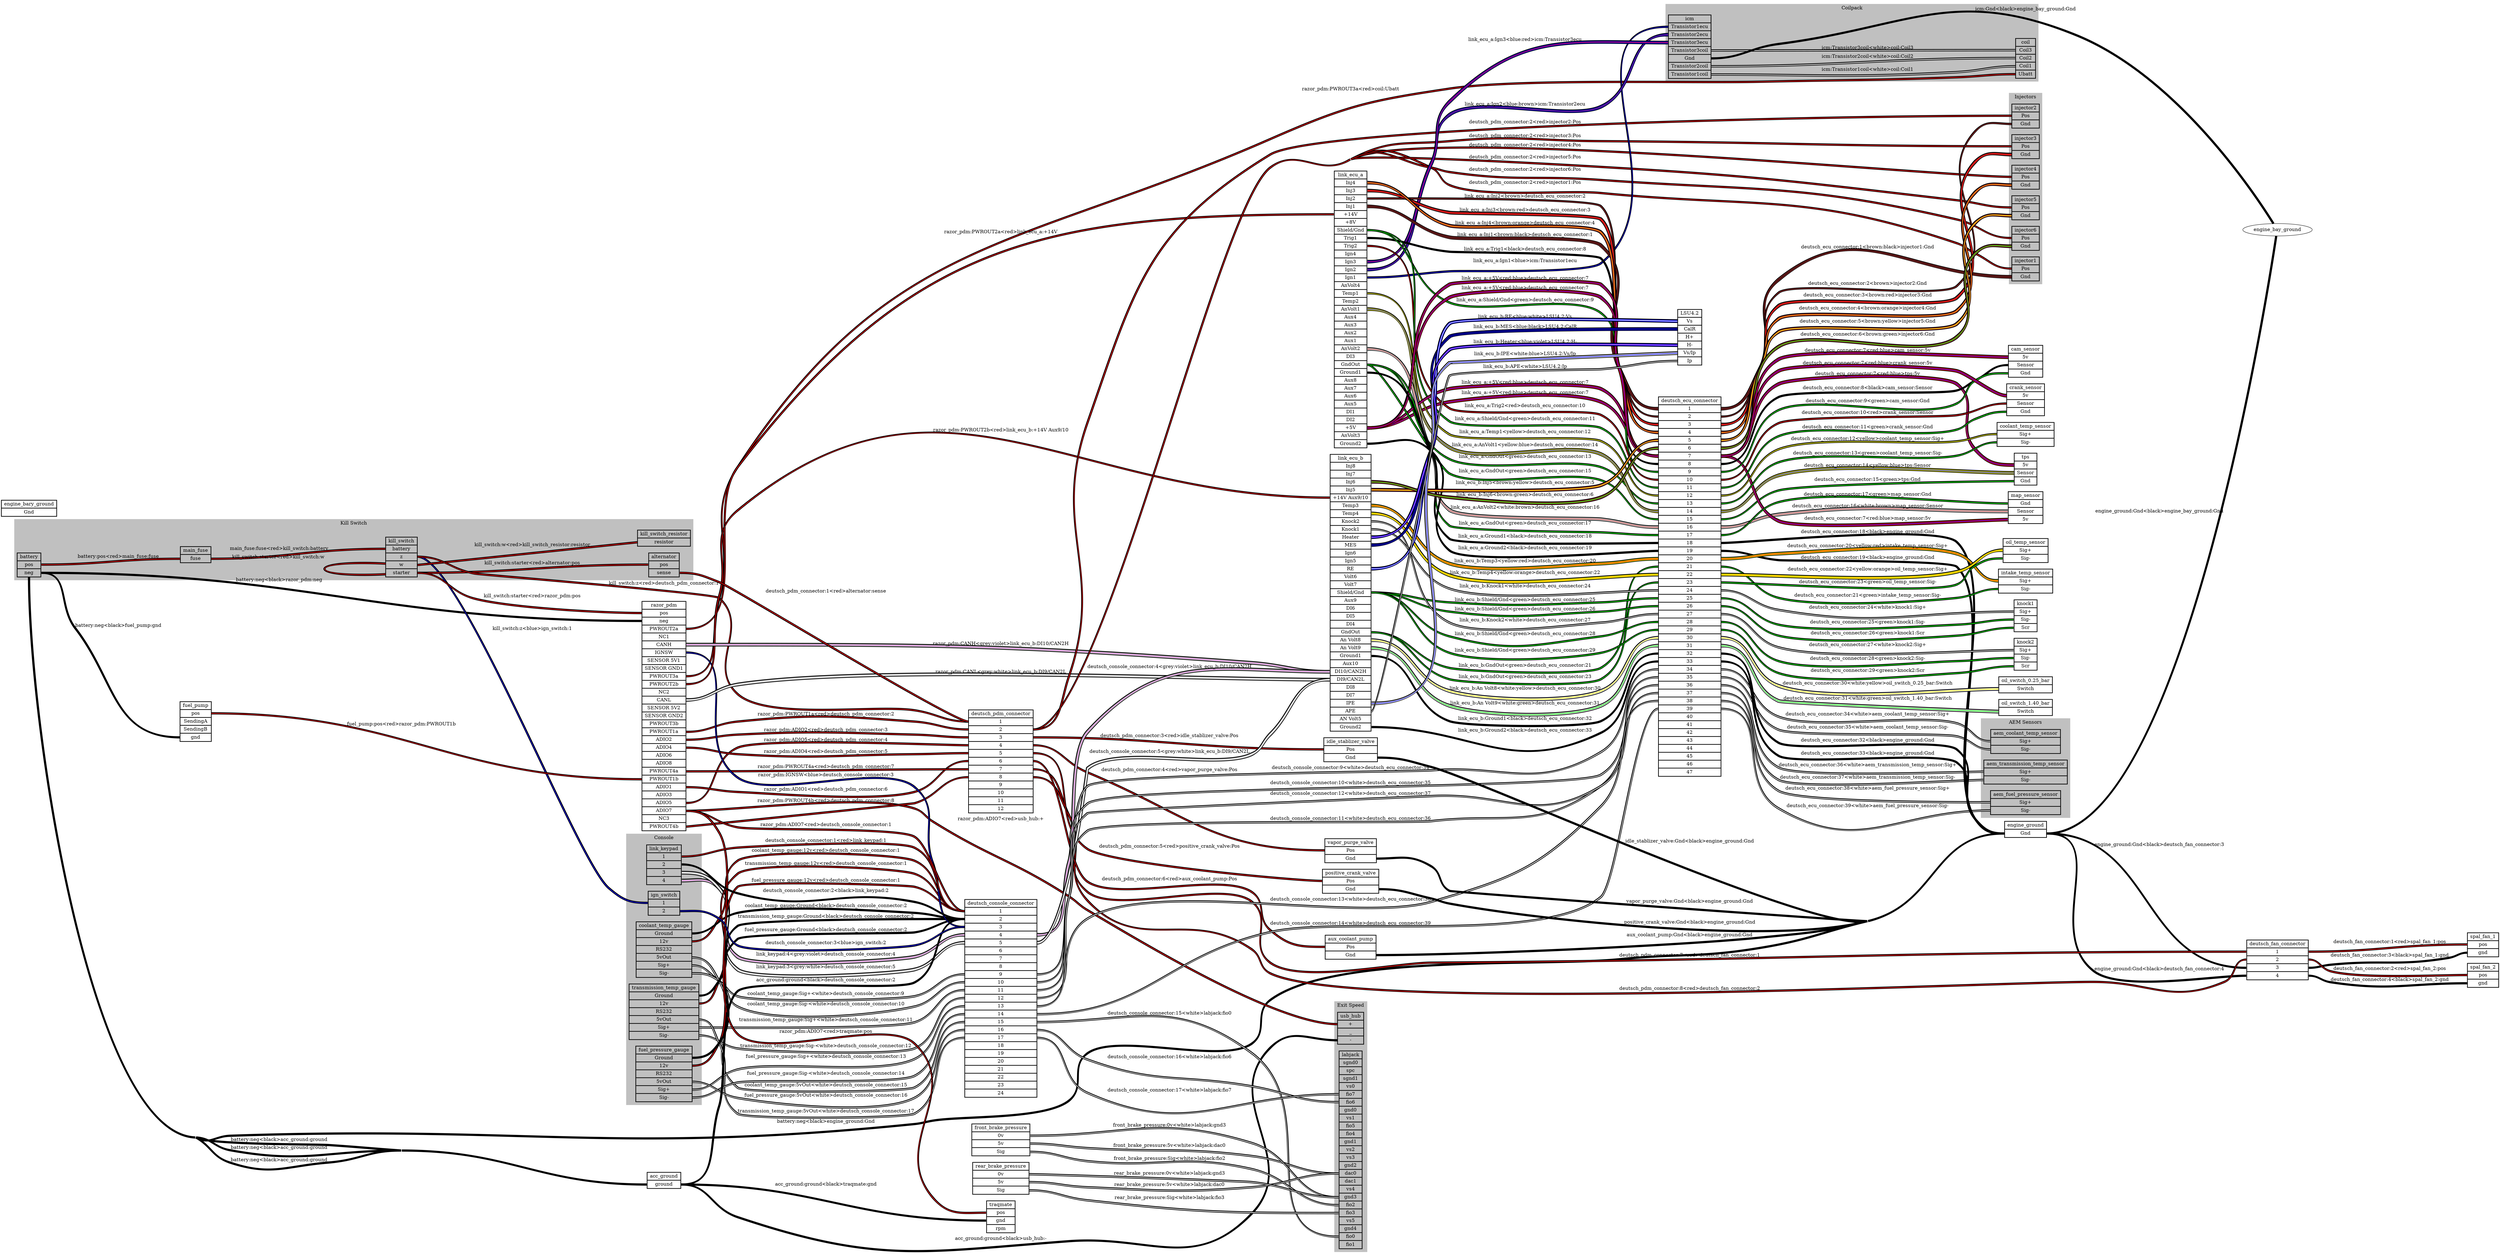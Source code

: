 graph "" {
	graph [bb="0,0,7268.5,3538",
		concentrate=true,
		rankdir=LR,
		ranksep=1.5
	];
	node [label="\N"];
	subgraph "cluster_AEM Sensors" {
		graph [bb="5762,1326,6021,1611",
			color=grey,
			label="AEM Sensors",
			lheight=0.21,
			lp="5891.5,1599.5",
			lwidth=1.35,
			style=filled
		];
		aem_coolant_temp_sensor	[height=0.97222,
			label="aem_coolant_temp_sensor | <Sig+> Sig+ | <Sig-> Sig- ",
			pos="5891.5,1545",
			rects="5790,1556.5,5993,1579.5 5790,1533.5,5993,1556.5 5790,1510.5,5993,1533.5",
			shape=record,
			style=bold,
			width=2.8194];
		aem_transmission_temp_sensor	[height=0.97222,
			label="aem_transmission_temp_sensor | <Sig+> Sig+ | <Sig-> Sig- ",
			pos="5891.5,1457",
			rects="5770,1468.5,6013,1491.5 5770,1445.5,6013,1468.5 5770,1422.5,6013,1445.5",
			shape=record,
			style=bold,
			width=3.375];
		aem_fuel_pressure_sensor	[height=0.97222,
			label="aem_fuel_pressure_sensor | <Sig+> Sig+ | <Sig-> Sig- ",
			pos="5891.5,1369",
			rects="5789.5,1380.5,5993.5,1403.5 5789.5,1357.5,5993.5,1380.5 5789.5,1334.5,5993.5,1357.5",
			shape=record,
			style=bold,
			width=2.8333];
	}
	subgraph cluster_Console {
		graph [bb="1819,798,2038,1581",
			color=grey,
			label=Console,
			lheight=0.21,
			lp="1928.5,1569.5",
			lwidth=0.79,
			style=filled
		];
		ign_switch	[height=0.97222,
			label="ign_switch | <1> 1 | <2> 2 ",
			pos="1928.5,1381",
			rects="1882.5,1392.5,1974.5,1415.5 1882.5,1369.5,1974.5,1392.5 1882.5,1346.5,1974.5,1369.5",
			shape=record,
			style=bold,
			width=1.2778];
		link_keypad	[height=1.6111,
			label="link_keypad | <1> 1 | <2> 2 | <3> 3 | <4> 4 ",
			pos="1928.5,1492",
			rects="1878,1526.5,1979,1549.5 1878,1503.5,1979,1526.5 1878,1480.5,1979,1503.5 1878,1457.5,1979,1480.5 1878,1434.5,1979,1457.5",
			shape=record,
			style=bold,
			width=1.4028];
		coolant_temp_gauge	[height=2.25,
			label="coolant_temp_gauge | <Ground> Ground | <12v> 12v | <RS232> RS232 | <5vOut> 5vOut | <Sig+> Sig+ | <Sig-> Sig- ",
			pos="1928.5,1247",
			rects="1847.5,1304.5,2009.5,1327.5 1847.5,1281.5,2009.5,1304.5 1847.5,1258.5,2009.5,1281.5 1847.5,1235.5,2009.5,1258.5 1847.5,1212.5,2009.5,\
1235.5 1847.5,1189.5,2009.5,1212.5 1847.5,1166.5,2009.5,1189.5",
			shape=record,
			style=bold,
			width=2.25];
		transmission_temp_gauge	[height=2.25,
			label="transmission_temp_gauge | <Ground> Ground | <12v> 12v | <RS232> RS232 | <5vOut> 5vOut | <Sig+> Sig+ | <Sig-> Sig- ",
			pos="1928.5,1067",
			rects="1827,1124.5,2030,1147.5 1827,1101.5,2030,1124.5 1827,1078.5,2030,1101.5 1827,1055.5,2030,1078.5 1827,1032.5,2030,1055.5 1827,1009.5,\
2030,1032.5 1827,986.5,2030,1009.5",
			shape=record,
			style=bold,
			width=2.8194];
		fuel_pressure_gauge	[height=2.25,
			label="fuel_pressure_gauge | <Ground> Ground | <12v> 12v | <RS232> RS232 | <5vOut> 5vOut | <Sig+> Sig+ | <Sig-> Sig- ",
			pos="1928.5,887",
			rects="1846.5,944.5,2010.5,967.5 1846.5,921.5,2010.5,944.5 1846.5,898.5,2010.5,921.5 1846.5,875.5,2010.5,898.5 1846.5,852.5,2010.5,875.5 \
1846.5,829.5,2010.5,852.5 1846.5,806.5,2010.5,829.5",
			shape=record,
			style=bold,
			width=2.2778];
	}
	subgraph cluster_Coilpack {
		graph [bb="4844,3307,5928.5,3530",
			color=grey,
			label=Coilpack,
			lheight=0.21,
			lp="5386.2,3518.5",
			lwidth=0.85,
			style=filled
		];
		icm	[height=2.5694,
			label="icm | <Transistor1ecu> Transistor1ecu | <Transistor2ecu> Transistor2ecu | <Transistor3ecu> Transistor3ecu | <Transistor3coil> Transistor3coil | <\
Gnd> Gnd | <Transistor2coil> Transistor2coil | <Transistor1coil> Transistor1coil ",
			pos="4914,3407",
			rects="4852,3476,4976,3499 4852,3453,4976,3476 4852,3430,4976,3453 4852,3407,4976,3430 4852,3384,4976,3407 4852,3361,4976,3384 4852,3338,\
4976,3361 4852,3315,4976,3338",
			shape=record,
			style=bold,
			width=1.7222];
		coil	[height=1.6111,
			label="coil | <Coil3> Coil3 | <Coil2> Coil2 | <Coil1> Coil1 | <Ubatt> Ubatt ",
			pos="5891.5,3403",
			rects="5862.5,3437.5,5920.5,3460.5 5862.5,3414.5,5920.5,3437.5 5862.5,3391.5,5920.5,3414.5 5862.5,3368.5,5920.5,3391.5 5862.5,3345.5,5920.5,\
3368.5",
			shape=record,
			style=bold,
			width=0.80556];
		icm:Transistor3coil -- coil:Coil3	[color="black:white:black",
			label="icm:Transistor3coil<white>coil:Coil3",
			labeltooltip="icm:Transistor3coil<white>coil:Coil3",
			lp="5432,3431.5",
			penwidth=2.5,
			pos="4977,3395 5064.2,3395 5085.9,3398.9 5173,3402 5479,3412.8 5555.3,3426 5861.5,3426"];
		icm:Transistor1coil -- coil:Coil1	[color="black:white:black",
			label="icm:Transistor1coil<white>coil:Coil1",
			labeltooltip="icm:Transistor1coil<white>coil:Coil1",
			lp="5432,3355.5",
			penwidth=2.5,
			pos="4977,3326 5135.7,3326 5533.2,3330.9 5691,3348 5767.7,3356.3 5784.4,3380 5861.5,3380"];
		icm:Transistor2coil -- coil:Coil2	[color="black:white:black",
			label="icm:Transistor2coil<white>coil:Coil2",
			labeltooltip="icm:Transistor2coil<white>coil:Coil2",
			lp="5432,3390.5",
			penwidth=2.5,
			pos="4977,3349 5064.3,3349 5085.8,3358.2 5173,3363 5403,3375.7 5461.3,3365.1 5691,3383 5767.1,3388.9 5785.2,3403 5861.5,3403"];
	}
	subgraph "cluster_Exit Speed" {
		graph [bb="3880,8,3975,735",
			color=grey,
			label="Exit Speed",
			lheight=0.21,
			lp="3927.5,723.5",
			lwidth=1.10,
			style=filled
		];
		labjack	[height=8,
			label="labjack | <sgnd0> sgnd0 | < spc>  spc | < sgnd1>  sgnd1 | < vs0>  vs0 | <fio7> fio7 | < fio6>  fio6 | < gnd0>  gnd0 | < vs1>  vs1 | <\
fio5> fio5 | < fio4>  fio4 | < gnd1>  gnd1 | < vs2>  vs2 | <vs3> vs3 | < gnd2>  gnd2 | < dac0>  dac0 | < dac1>  dac1 | <vs4> vs4 | < \
gnd3>  gnd3 | < fio2>  fio2 | < fio3>  fio3 | <vs5> vs5 | < gnd4>  gnd4 | < fio0>  fio0 | < fio1>  fio1 ",
			pos="3927,304",
			rects="3893.5,568.5,3960.5,591.5 3893.5,545.5,3960.5,568.5 3893.5,522.5,3960.5,545.5 3893.5,499.5,3960.5,522.5 3893.5,476.5,3960.5,499.5 \
3893.5,453.5,3960.5,476.5 3893.5,430.5,3960.5,453.5 3893.5,407.5,3960.5,430.5 3893.5,384.5,3960.5,407.5 3893.5,361.5,3960.5,384.5 \
3893.5,338.5,3960.5,361.5 3893.5,315.5,3960.5,338.5 3893.5,292.5,3960.5,315.5 3893.5,269.5,3960.5,292.5 3893.5,246.5,3960.5,269.5 \
3893.5,223.5,3960.5,246.5 3893.5,200.5,3960.5,223.5 3893.5,177.5,3960.5,200.5 3893.5,154.5,3960.5,177.5 3893.5,131.5,3960.5,154.5 \
3893.5,108.5,3960.5,131.5 3893.5,85.5,3960.5,108.5 3893.5,62.5,3960.5,85.5 3893.5,39.5,3960.5,62.5 3893.5,16.5,3960.5,39.5",
			shape=record,
			style=bold,
			width=0.93056];
		usb_hub	[height=1.2917,
			label="usb_hub | <+> + | <_> _ | <-> - ",
			pos="3927,657",
			rects="3889,680,3965,703 3889,657,3965,680 3889,634,3965,657 3889,611,3965,634",
			shape=record,
			style=bold,
			width=1.0556];
	}
	subgraph cluster_Injectors {
		graph [bb="5843.5,2707,5939.5,3256",
			color=grey,
			label=Injectors,
			lheight=0.21,
			lp="5891.5,3244.5",
			lwidth=0.89,
			style=filled
		];
		injector1	[height=0.97222,
			label="injector1 | <Pos> Pos | <Gnd> Gnd ",
			pos="5891.5,3190",
			rects="5851.5,3201.5,5931.5,3224.5 5851.5,3178.5,5931.5,3201.5 5851.5,3155.5,5931.5,3178.5",
			shape=record,
			style=bold,
			width=1.1111];
		injector2	[height=0.97222,
			label="injector2 | <Pos> Pos | <Gnd> Gnd ",
			pos="5891.5,3102",
			rects="5851.5,3113.5,5931.5,3136.5 5851.5,3090.5,5931.5,3113.5 5851.5,3067.5,5931.5,3090.5",
			shape=record,
			style=bold,
			width=1.1111];
		injector3	[height=0.97222,
			label="injector3 | <Pos> Pos | <Gnd> Gnd ",
			pos="5891.5,3014",
			rects="5851.5,3025.5,5931.5,3048.5 5851.5,3002.5,5931.5,3025.5 5851.5,2979.5,5931.5,3002.5",
			shape=record,
			style=bold,
			width=1.1111];
		injector4	[height=0.97222,
			label="injector4 | <Pos> Pos | <Gnd> Gnd ",
			pos="5891.5,2926",
			rects="5851.5,2937.5,5931.5,2960.5 5851.5,2914.5,5931.5,2937.5 5851.5,2891.5,5931.5,2914.5",
			shape=record,
			style=bold,
			width=1.1111];
		injector5	[height=0.97222,
			label="injector5 | <Pos> Pos | <Gnd> Gnd ",
			pos="5891.5,2838",
			rects="5851.5,2849.5,5931.5,2872.5 5851.5,2826.5,5931.5,2849.5 5851.5,2803.5,5931.5,2826.5",
			shape=record,
			style=bold,
			width=1.1111];
		injector6	[height=0.97222,
			label="injector6 | <Pos> Pos | <Gnd> Gnd ",
			pos="5891.5,2750",
			rects="5851.5,2761.5,5931.5,2784.5 5851.5,2738.5,5931.5,2761.5 5851.5,2715.5,5931.5,2738.5",
			shape=record,
			style=bold,
			width=1.1111];
	}
	subgraph "cluster_Kill Switch" {
		graph [bb="38,2267,2013.5,2441",
			color=grey,
			label="Kill Switch",
			lheight=0.21,
			lp="1025.8,2429.5",
			lwidth=1.08,
			style=filled
		];
		battery	[height=0.97222,
			label="battery | <pos> pos | <neg> neg ",
			pos="80.5,2310",
			rects="46,2321.5,115,2344.5 46,2298.5,115,2321.5 46,2275.5,115,2298.5",
			shape=record,
			style=bold,
			width=0.95833];
		main_fuse	[height=0.65278,
			label="main_fuse | <fuse> fuse ",
			pos="565.5,2346",
			rects="521,2346,610,2369 521,2323,610,2346",
			shape=record,
			style=bold,
			width=1.2361];
		battery:pos -- main_fuse:fuse	[color="black:red:black",
			label="battery:pos<red>main_fuse:fuse",
			labeltooltip="battery:pos<red>main_fuse:fuse",
			lp="340.5,2340.5",
			penwidth=2.5,
			pos="116.5,2310 296.15,2310 340.35,2334 520,2334"];
		kill_switch	[height=1.6111,
			label="kill_switch | <battery> battery | <z> z | <w> w | <starter> starter ",
			pos="1164.5,2342",
			rects="1118.5,2376.5,1210.5,2399.5 1118.5,2353.5,1210.5,2376.5 1118.5,2330.5,1210.5,2353.5 1118.5,2307.5,1210.5,2330.5 1118.5,2284.5,1210.5,\
2307.5",
			shape=record,
			style=bold,
			width=1.2778];
		main_fuse:fuse -- kill_switch:battery	[color="black:red:black",
			label="main_fuse:fuse<red>kill_switch:battery",
			labeltooltip="main_fuse:fuse<red>kill_switch:battery",
			lp="808.5,2365.5",
			penwidth=2.5,
			pos="611,2334 836.53,2334 891.97,2365 1117.5,2365"];
		kill_switch:starter -- kill_switch:w	[color="black:red:black",
			label="kill_switch:starter<red>kill_switch:w",
			labeltooltip="kill_switch:starter<red>kill_switch:w",
			lp="806,2342",
			penwidth=2.5,
			pos="1118.3,2292.1 1041,2287.7 940.5,2290.7 940.5,2307.5 940.5,2324.3 1041,2327.3 1118.3,2322.9"];
		alternator	[height=0.97222,
			label="alternator | <pos> pos | <sense> sense ",
			pos="1928.5,2310",
			rects="1884,2321.5,1973,2344.5 1884,2298.5,1973,2321.5 1884,2275.5,1973,2298.5",
			shape=record,
			style=bold,
			width=1.2361];
		kill_switch:starter -- alternator:pos	[color="black:red:black",
			label="kill_switch:starter<red>alternator:pos",
			labeltooltip="kill_switch:starter<red>alternator:pos",
			lp="1545.5,2315.5",
			penwidth=2.5,
			pos="1211.5,2296 1509.8,2296 1584.2,2310 1882.5,2310"];
		kill_switch_resistor	[height=0.65278,
			label="kill_switch_resistor | <resistor> resistor ",
			pos="1928.5,2386",
			rects="1851.5,2386,2005.5,2409 1851.5,2363,2005.5,2386",
			shape=record,
			style=bold,
			width=2.1389];
		kill_switch:w -- kill_switch_resistor:resistor	[color="black:red:black",
			label="kill_switch:w<red>kill_switch_resistor:resistor",
			labeltooltip="kill_switch:w<red>kill_switch_resistor:resistor",
			lp="1545.5,2371.5",
			penwidth=2.5,
			pos="1211.5,2319 1354,2319 1708,2374 1850.5,2374"];
	}
	razor_pdm	[height=9.2778,
		label="razor_pdm | <pos> pos | <neg> neg | <PWROUT2a> PWROUT2a | <NC1> NC1 | <CANH> CANH | <IGNSW> IGNSW | <SENSOR 5V1> SENSOR 5V1 | <SENSOR \
GND1> SENSOR GND1 | <PWROUT3a> PWROUT3a | <PWROUT2b> PWROUT2b | <NC2> NC2 | <CANL> CANL | <SENSOR 5V2> SENSOR 5V2 | <SENSOR GND2> \
SENSOR GND2 | <PWROUT3b> PWROUT3b | <PWROUT1a> PWROUT1a | <ADIO2> ADIO2 | <ADIO4> ADIO4 | <ADIO6> ADIO6 | <ADIO8> ADIO8 | <PWROUT4a> \
PWROUT4a | <PWROUT1b> PWROUT1b | <ADIO1> ADIO1 | <ADIO3> ADIO3 | <ADIO5> ADIO5 | <ADIO7> ADIO7 | <NC3> NC3 | <PWROUT4b> PWROUT4b ",
		pos="1928.5,1923",
		rects="1864.5,2233.5,1992.5,2256.5 1864.5,2210.5,1992.5,2233.5 1864.5,2187.5,1992.5,2210.5 1864.5,2164.5,1992.5,2187.5 1864.5,2141.5,1992.5,\
2164.5 1864.5,2118.5,1992.5,2141.5 1864.5,2095.5,1992.5,2118.5 1864.5,2072.5,1992.5,2095.5 1864.5,2049.5,1992.5,2072.5 1864.5,2026.5,\
1992.5,2049.5 1864.5,2003.5,1992.5,2026.5 1864.5,1980.5,1992.5,2003.5 1864.5,1957.5,1992.5,1980.5 1864.5,1934.5,1992.5,1957.5 1864.5,\
1911.5,1992.5,1934.5 1864.5,1888.5,1992.5,1911.5 1864.5,1865.5,1992.5,1888.5 1864.5,1842.5,1992.5,1865.5 1864.5,1819.5,1992.5,1842.5 \
1864.5,1796.5,1992.5,1819.5 1864.5,1773.5,1992.5,1796.5 1864.5,1750.5,1992.5,1773.5 1864.5,1727.5,1992.5,1750.5 1864.5,1704.5,1992.5,\
1727.5 1864.5,1681.5,1992.5,1704.5 1864.5,1658.5,1992.5,1681.5 1864.5,1635.5,1992.5,1658.5 1864.5,1612.5,1992.5,1635.5 1864.5,1589.5,\
1992.5,1612.5",
		shape=record,
		style=bold,
		width=1.7778];
	battery:neg -- razor_pdm:neg	[color="black:black:black",
		label="battery:neg<black>razor_pdm:neg",
		labeltooltip="battery:neg<black>razor_pdm:neg",
		lp="808.5,2276.5",
		penwidth=2.5,
		pos="116.5,2287 893.93,2287 1086.1,2199 1863.5,2199"];
	engine_ground	[height=0.65278,
		label="engine_ground | <Gnd> Gnd ",
		pos="5891.5,1292",
		rects="5830.5,1292,5952.5,1315 5830.5,1269,5952.5,1292",
		shape=record,
		style=bold,
		width=1.6944];
	battery:neg -- engine_ground:Gnd	[color="black:black:black",
		label="battery:neg<black>engine_ground:Gnd",
		labeltooltip="battery:neg<black>engine_ground:Gnd",
		lp="2400,760.5",
		penwidth=2.5,
		pos="5433,982 5645.3,1041 5609.1,1279.8 5829.2,1280;566.5,723 605.11,702.2 621.21,726.61 665,729 886.48,741.08 941.69,753 1163.5,753 \
1163.5,753 1163.5,753 3401,753 4167.6,753 4363.7,775.77 5119,907 5259.5,931.41 5293.6,943.78 5431,982"];
	acc_ground	[height=0.65278,
		label="acc_ground | <ground> ground ",
		pos="1928.5,688",
		rects="1879.5,688,1977.5,711 1879.5,665,1977.5,688",
		shape=record,
		style=bold,
		width=1.3611];
	battery:neg -- acc_ground:ground	[color="black:black:black",
		label="battery:neg<black>acc_ground:ground",
		labeltooltip="battery:neg<black>acc_ground:ground",
		lp="808.5,655.5",
		penwidth=2.5,
		pos="80.5,2274 80.5,1912.9 203.78,738.56 564.5,723;566.5,723 615.14,697.27 612.86,665.59 665,648 785.86,607.22 824.92,636.97 952,648 \
1047.1,656.25 1068.1,685 1163.5,685;1165.5,685 1482.4,684.85 1561.6,676 1878.5,676"];
	battery:neg -- acc_ground:ground	[color="black:black:black",
		label="battery:neg<black>acc_ground:ground",
		labeltooltip="battery:neg<black>acc_ground:ground",
		lp="808.5,717.5",
		penwidth=2.5,
		pos="566.5,723 604.43,702.96 909.19,703.84 952,701 1046.1,694.76 1069.2,685.54 1163.5,685"];
	battery:neg -- acc_ground:ground	[color="black:black:black",
		label="battery:neg<black>acc_ground:ground",
		labeltooltip="battery:neg<black>acc_ground:ground",
		lp="808.5,689.5",
		penwidth=2.5,
		pos="566.5,723 608.28,700.57 618.5,691.29 665,682 882.26,638.59 941.94,684.92 1163.5,685"];
	fuel_pump	[height=1.6111,
		label="fuel_pump | <pos> pos | <SendingA> SendingA | <SendingB> SendingB | <gnd> gnd ",
		pos="565.5,2025",
		rects="520,2059.5,611,2082.5 520,2036.5,611,2059.5 520,2013.5,611,2036.5 520,1990.5,611,2013.5 520,1967.5,611,1990.5",
		shape=record,
		style=bold,
		width=1.2639];
	battery:neg -- fuel_pump:gnd	[color="black:black:black",
		label="battery:neg<black>fuel_pump:gnd",
		labeltooltip="battery:neg<black>fuel_pump:gnd",
		lp="340.5,2193.5",
		penwidth=2.5,
		pos="116.5,2287 179.2,2287 166.93,2226.3 215,2186 340.61,2080.8 356.17,1979 520,1979"];
	kill_switch:z -- ign_switch:1	[color="black:blue:black",
		label="kill_switch:z<blue>ign_switch:1",
		labeltooltip="kill_switch:z<blue>ign_switch:1",
		lp="1545.5,2218.5",
		penwidth=2.5,
		pos="1211.5,2342 1449.9,2342 1585.3,1578.1 1768,1425 1809.5,1390.2 1827.4,1381 1881.5,1381"];
	kill_switch:starter -- razor_pdm:pos	[color="black:red:black",
		label="kill_switch:starter<red>razor_pdm:pos",
		labeltooltip="kill_switch:starter<red>razor_pdm:pos",
		lp="1545.5,2283.5",
		penwidth=2.5,
		pos="1211.5,2296 1229.7,2296 1845.3,2222 1863.5,2222"];
	deutsch_pdm_connector	[height=4.1667,
		label="deutsch_pdm_connector | <1> 1 | <2> 2 | <3> 3 | <4> 4 | <5> 5 | <6> 6 | <7> 7 | <8> 8 | <9> 9 | <10> 10 | <11> 11 | <12> 12 ",
		pos="2909,1720",
		rects="2815,1846.5,3003,1869.5 2815,1823.5,3003,1846.5 2815,1800.5,3003,1823.5 2815,1777.5,3003,1800.5 2815,1754.5,3003,1777.5 2815,1731.5,\
3003,1754.5 2815,1708.5,3003,1731.5 2815,1685.5,3003,1708.5 2815,1662.5,3003,1685.5 2815,1639.5,3003,1662.5 2815,1616.5,3003,1639.5 \
2815,1593.5,3003,1616.5 2815,1570.5,3003,1593.5",
		shape=record,
		style=bold,
		width=2.6111];
	kill_switch:z -- deutsch_pdm_connector:1	[color="black:red:black",
		label="kill_switch:z<red>deutsch_pdm_connector:1",
		labeltooltip="kill_switch:z<red>deutsch_pdm_connector:1",
		lp="1928.5,2446.5",
		penwidth=2.5,
		pos="1211.5,2342 1287.3,2342 1302.3,2370.4 1377,2383 1689.4,2435.8 1774.7,2459.3 2089,2419 2347.8,2385.8 2476.8,2459.7 2657,2271 2737,\
2187.2 2669.9,2124.3 2711,2016 2743.9,1929.5 2721.4,1835 2814,1835"];
	engine_bay_ground	[height=0.5,
		pos="6624.7,2804",
		width=2.7984];
	icm:Gnd -- engine_bay_ground:Gnd	[color="black:black:black",
		label="icm:Gnd<black>engine_bay_ground:Gnd",
		labeltooltip="icm:Gnd<black>engine_bay_ground:Gnd",
		lp="5891.5,3311.5",
		penwidth=2.5,
		pos="4977,3372 5066.5,3372 5084.4,3338.7 5173,3326 5363.8,3298.7 5859.4,3332.5 6038,3260 6300.7,3153.4 6544.5,2893.3 6607.8,2822.2"];
	deutsch_console_connector	[height=8,
		label="deutsch_console_connector | <1> 1 | <2> 2 | <3> 3 | <4> 4 | <5> 5 | <6> 6 | <7> 7 | <8> 8 | <9> 9 | <10> 10 | <11> 11 | <12> 12 | <\
13> 13 | <14> 14 | <15> 15 | <16> 16 | <17> 17 | <18> 18 | <19> 19 | <20> 20 | <21> 21 | <22> 22 | <23> 23 | <24> 24 ",
		pos="2909,1069",
		rects="2804,1333.5,3014,1356.5 2804,1310.5,3014,1333.5 2804,1287.5,3014,1310.5 2804,1264.5,3014,1287.5 2804,1241.5,3014,1264.5 2804,1218.5,\
3014,1241.5 2804,1195.5,3014,1218.5 2804,1172.5,3014,1195.5 2804,1149.5,3014,1172.5 2804,1126.5,3014,1149.5 2804,1103.5,3014,1126.5 \
2804,1080.5,3014,1103.5 2804,1057.5,3014,1080.5 2804,1034.5,3014,1057.5 2804,1011.5,3014,1034.5 2804,988.5,3014,1011.5 2804,965.5,\
3014,988.5 2804,942.5,3014,965.5 2804,919.5,3014,942.5 2804,896.5,3014,919.5 2804,873.5,3014,896.5 2804,850.5,3014,873.5 2804,827.5,\
3014,850.5 2804,804.5,3014,827.5 2804,781.5,3014,804.5",
		shape=record,
		style=bold,
		width=2.9167];
	link_keypad:4 -- deutsch_console_connector:4	[color="black:grey:violet:grey:black",
		label="link_keypad:4<grey:violet>deutsch_console_connector:4",
		labeltooltip="link_keypad:4<grey:violet>deutsch_console_connector:4",
		lp="2400,1189.5",
		penwidth=2.5,
		pos="1980.5,1446 2029.6,1446 2053.8,1459.3 2089,1425 2168.3,1347.9 2056.7,1251.2 2143,1182 2187.5,1146.3 2601.3,1169.2 2657,1182 2727.3,\
1198.2 2730.8,1253 2803,1253"];
	link_keypad:3 -- deutsch_console_connector:5	[color="black:grey:white:grey:black",
		label="link_keypad:3<grey:white>deutsch_console_connector:5",
		labeltooltip="link_keypad:3<grey:white>deutsch_console_connector:5",
		lp="2400,1151.5",
		penwidth=2.5,
		pos="1980.5,1469 2032.5,1469 2056,1465.2 2089,1425 2169.7,1326.7 2045,1225 2143,1144 2187,1107.6 2601.9,1129 2657,1144 2729.7,1163.8 \
2727.7,1230 2803,1230"];
	coolant_temp_gauge:"12v" -- deutsch_console_connector:1	[color="black:red:black",
		label="coolant_temp_gauge:12v<red>deutsch_console_connector:1",
		labeltooltip="coolant_temp_gauge:12v<red>deutsch_console_connector:1",
		lp="2400,1526.5",
		penwidth=2.5,
		pos="2010.5,1270 2056.4,1270 2063.3,1299 2089,1337 2131.2,1399.5 2081.7,1453.9 2143,1498 2189.4,1531.4 2605.3,1522.3 2657,1498 2749,1454.8 \
2701.4,1322 2803,1322"];
	coolant_temp_gauge:Ground -- deutsch_console_connector:2	[color="black:black:black",
		label="coolant_temp_gauge:Ground<black>deutsch_console_connector:2",
		labeltooltip="coolant_temp_gauge:Ground<black>deutsch_console_connector:2",
		lp="2400,1364.5",
		penwidth=2.5,
		pos="2010.5,1293 2073.4,1293 2081.1,1331.7 2143,1343 2255.4,1363.5 2544,1359.7 2657,1343 2724,1333.1 2735.2,1299 2803,1299"];
	coolant_temp_gauge:"Sig+" -- deutsch_console_connector:9	[color="black:white:black",
		label="coolant_temp_gauge:Sig+<white>deutsch_console_connector:9",
		labeltooltip="coolant_temp_gauge:Sig+<white>deutsch_console_connector:9",
		lp="2400,1110.5",
		penwidth=2.5,
		pos="2010.5,1201 2050.5,1201 2057.1,1181.1 2089,1157 2116.1,1136.5 2111.6,1116 2143,1103 2248.5,1059.3 2543.6,1089.6 2657,1103 2723.3,\
1110.8 2736.3,1138 2803,1138"];
	coolant_temp_gauge:"Sig-" -- deutsch_console_connector:10	[color="black:white:black",
		label="coolant_temp_gauge:Sig-<white>deutsch_console_connector:10",
		labeltooltip="coolant_temp_gauge:Sig-<white>deutsch_console_connector:10",
		lp="2400,1069.5",
		penwidth=2.5,
		pos="2010.5,1178 2046.6,1178 2060.4,1179.1 2089,1157 2127.4,1127.3 2101,1086.4 2143,1062 2192.4,1033.3 2600.8,1052.1 2657,1062 2725,1074 \
2734,1115 2803,1115"];
	coolant_temp_gauge:"5vOut" -- deutsch_console_connector:15	[color="black:white:black",
		label="coolant_temp_gauge:5vOut<white>deutsch_console_connector:15",
		labeltooltip="coolant_temp_gauge:5vOut<white>deutsch_console_connector:15",
		lp="2400,882.5",
		penwidth=2.5,
		pos="2010.5,1224 2158,1224 2072.9,932.96 2143,875 2187,838.61 2603.4,855.2 2657,875 2737.1,904.61 2717.6,1000 2803,1000"];
	transmission_temp_gauge:"12v" -- deutsch_console_connector:1	[color="black:red:black",
		label="transmission_temp_gauge:12v<red>deutsch_console_connector:1",
		labeltooltip="transmission_temp_gauge:12v<red>deutsch_console_connector:1",
		lp="2400,1489.5",
		penwidth=2.5,
		pos="2031.5,1090 2070.7,1090 2072.2,1121.5 2089,1157 2147.6,1280.6 2038.1,1372.2 2143,1460 2186.8,1496.7 2603.9,1481.1 2657,1460 2740,\
1427 2713.7,1322 2803,1322"];
	transmission_temp_gauge:Ground -- deutsch_console_connector:2	[color="black:black:black",
		label="transmission_temp_gauge:Ground<black>deutsch_console_connector:2",
		labeltooltip="transmission_temp_gauge:Ground<black>deutsch_console_connector:2",
		lp="2400,1331.5",
		penwidth=2.5,
		pos="2031.5,1113 2063.7,1113 2070,1131 2089,1157 2131,1214.6 2084.7,1267 2143,1308 2189.7,1340.9 2599.9,1309.8 2657,1308 2722,1306 2738,\
1299 2803,1299"];
	transmission_temp_gauge:"Sig+" -- deutsch_console_connector:11	[color="black:white:black",
		label="transmission_temp_gauge:Sig+<white>deutsch_console_connector:11",
		labeltooltip="transmission_temp_gauge:Sig+<white>deutsch_console_connector:11",
		lp="2400,1034.5",
		penwidth=2.5,
		pos="2031.5,1021 2170.5,1021 2521.2,997.45 2657,1027 2726.4,1042.1 2732,1092 2803,1092"];
	transmission_temp_gauge:"Sig-" -- deutsch_console_connector:12	[color="black:white:black",
		label="transmission_temp_gauge:Sig-<white>deutsch_console_connector:12",
		labeltooltip="transmission_temp_gauge:Sig-<white>deutsch_console_connector:12",
		lp="2400,1001.5",
		penwidth=2.5,
		pos="2031.5,998 2081.1,998 2093.4,994.89 2143,994 2371.4,989.9 2435,940.3 2657,994 2727.9,1011.1 2730.1,1069 2803,1069"];
	transmission_temp_gauge:"5vOut" -- deutsch_console_connector:17	[color="black:white:black",
		label="transmission_temp_gauge:5vOut<white>deutsch_console_connector:17",
		labeltooltip="transmission_temp_gauge:5vOut<white>deutsch_console_connector:17",
		lp="2400,806.5",
		penwidth=2.5,
		pos="2031.5,1044 2070.7,1044 2070.1,1011.4 2089,977 2128.8,904.52 2076.6,848.25 2143,799 2188.9,764.98 2604.6,776.36 2657,799 2743.9,\
836.52 2708.4,954 2803,954"];
	fuel_pressure_gauge:"12v" -- deutsch_console_connector:1	[color="black:red:black",
		label="fuel_pressure_gauge:12v<red>deutsch_console_connector:1",
		labeltooltip="fuel_pressure_gauge:12v<red>deutsch_console_connector:1",
		lp="2400,1439.5",
		penwidth=2.5,
		pos="2011.5,910 2057,910 2067.6,936.81 2089,977 2135.8,1064.9 2068.4,1355.9 2143,1422 2164.4,1440.9 2629.7,1430.4 2657,1422 2732.1,1398.7 \
2724.3,1322 2803,1322"];
	fuel_pressure_gauge:Ground -- deutsch_console_connector:2	[color="black:black:black",
		label="fuel_pressure_gauge:Ground<black>deutsch_console_connector:2",
		labeltooltip="fuel_pressure_gauge:Ground<black>deutsch_console_connector:2",
		lp="2400,1296.5",
		penwidth=2.5,
		pos="2011.5,933 2051.1,933 2066,944.73 2089,977 2165.8,1084.9 2042.8,1183.4 2143,1270 2164.6,1288.7 2628.5,1287.5 2657,1289 2722,1292.4 \
2738,1299 2803,1299"];
	fuel_pressure_gauge:"Sig+" -- deutsch_console_connector:13	[color="black:white:black",
		label="fuel_pressure_gauge:Sig+<white>deutsch_console_connector:13",
		labeltooltip="fuel_pressure_gauge:Sig+<white>deutsch_console_connector:13",
		lp="2400,958.5",
		penwidth=2.5,
		pos="2011.5,841 2081.6,841 2076.4,906.32 2143,928 2251.7,963.38 2548.1,916.03 2657,951 2730.7,974.67 2725.6,1046 2803,1046"];
	fuel_pressure_gauge:"Sig-" -- deutsch_console_connector:14	[color="black:white:black",
		label="fuel_pressure_gauge:Sig-<white>deutsch_console_connector:14",
		labeltooltip="fuel_pressure_gauge:Sig-<white>deutsch_console_connector:14",
		lp="2400,916.5",
		penwidth=2.5,
		pos="2011.5,818 2078.1,818 2078.8,872.29 2143,890 2253.2,920.37 2549.6,869.81 2657,909 2734.3,937.23 2720.7,1023 2803,1023"];
	fuel_pressure_gauge:"5vOut" -- deutsch_console_connector:16	[color="black:white:black",
		label="fuel_pressure_gauge:5vOut<white>deutsch_console_connector:16",
		labeltooltip="fuel_pressure_gauge:5vOut<white>deutsch_console_connector:16",
		lp="2400,842.5",
		penwidth=2.5,
		pos="2011.5,864 2071.3,864 2083.5,841.48 2143,835 2199.8,828.81 2604.1,813.51 2657,835 2740.9,869.06 2712.5,977 2803,977"];
	razor_pdm:PWROUT3a -- coil:Ubatt	[color="black:red:black",
		label="razor_pdm:PWROUT3a<red>coil:Ubatt",
		labeltooltip="razor_pdm:PWROUT3a<red>coil:Ubatt",
		lp="3927,3467.5",
		penwidth=2.5,
		pos="1993.5,2038 2098.9,2038 2068.6,2147.4 2143,2222 2733.7,2813.7 2927.7,2951.4 3693,3288 4280.1,3546.2 4478.7,3545.8 5119,3509 5374.5,\
3494.3 5445.9,3516.4 5691,3443 5772.3,3418.6 5776.6,3357 5861.5,3357"];
	razor_pdm:ADIO7 -- usb_hub:"+"	[color="black:red:black",
		label="razor_pdm:ADIO7<red>usb_hub:+",
		labeltooltip="razor_pdm:ADIO7<red>usb_hub:+",
		lp="2909,1553.5",
		penwidth=2.5,
		pos="1993.5,1647 2067.2,1647 2594,1688.3 2657,1650 2701.5,1623 2673.2,1581.9 2711,1546 2851.2,1412.9 2994.9,1523.5 3107,1366 3181.6,1261.3 \
3073.1,883.78 3161,790 3234.6,711.54 3533,732.01 3639,714 3749.9,695.17 3775.5,669 3888,669"];
	razor_pdm:PWROUT1a -- deutsch_pdm_connector:2	[color="black:red:black",
		label="razor_pdm:PWROUT1a<red>deutsch_pdm_connector:2",
		labeltooltip="razor_pdm:PWROUT1a<red>deutsch_pdm_connector:2",
		lp="2400,1941.5",
		penwidth=2.5,
		pos="1993.5,1877 2060.9,1877 2075.8,1897.2 2143,1903 2370.6,1922.6 2436.4,1962.3 2657,1903 2734.9,1882.1 2733.3,1812 2814,1812"];
	razor_pdm:ADIO2 -- deutsch_pdm_connector:3	[color="black:red:black",
		label="razor_pdm:ADIO2<red>deutsch_pdm_connector:3",
		labeltooltip="razor_pdm:ADIO2<red>deutsch_pdm_connector:3",
		lp="2400,1856.5",
		penwidth=2.5,
		pos="1993.5,1854 2030.4,1854 2620.5,1832.1 2657,1827 2728.1,1817 2742.2,1789 2814,1789"];
	razor_pdm:ADIO5 -- deutsch_pdm_connector:4	[color="black:red:black",
		label="razor_pdm:ADIO5<red>deutsch_pdm_connector:4",
		labeltooltip="razor_pdm:ADIO5<red>deutsch_pdm_connector:4",
		lp="2400,1743.5",
		penwidth=2.5,
		pos="1993.5,1670 2062.6,1670 2074.8,1701.8 2143,1713 2368.7,1750 2429.9,1709.4 2657,1736 2727.6,1744.3 2743,1766 2814,1766"];
	razor_pdm:ADIO4 -- deutsch_pdm_connector:5	[color="black:red:black",
		label="razor_pdm:ADIO4<red>deutsch_pdm_connector:5",
		labeltooltip="razor_pdm:ADIO4<red>deutsch_pdm_connector:5",
		lp="2400,1815.5",
		penwidth=2.5,
		pos="1993.5,1831 2060.7,1831 2076.1,1814.4 2143,1808 2370.6,1786.4 2431.4,1825.6 2657,1789 2728.8,1777.3 2741.3,1743 2814,1743"];
	razor_pdm:ADIO1 -- deutsch_pdm_connector:6	[color="black:red:black",
		label="razor_pdm:ADIO1<red>deutsch_pdm_connector:6",
		labeltooltip="razor_pdm:ADIO1<red>deutsch_pdm_connector:6",
		lp="2400,1776.5",
		penwidth=2.5,
		pos="1993.5,1716 2061.7,1716 2075.2,1743.2 2143,1751 2369.9,1777.2 2429.6,1773.2 2657,1751 2727.8,1744.1 2742.9,1720 2814,1720"];
	razor_pdm:PWROUT4a -- deutsch_pdm_connector:7	[color="black:red:black",
		label="razor_pdm:PWROUT4a<red>deutsch_pdm_connector:7",
		labeltooltip="razor_pdm:PWROUT4a<red>deutsch_pdm_connector:7",
		lp="2400,1701.5",
		penwidth=2.5,
		pos="1993.5,1762 2066.5,1762 2071.7,1709.5 2143,1694 2288.7,1662.4 2664.9,1697 2814,1697"];
	razor_pdm:PWROUT4b -- deutsch_pdm_connector:8	[color="black:red:black",
		label="razor_pdm:PWROUT4b<red>deutsch_pdm_connector:8",
		labeltooltip="razor_pdm:PWROUT4b<red>deutsch_pdm_connector:8",
		lp="2400,1604.5",
		penwidth=2.5,
		pos="1993.5,1601 2140.9,1601 2513.4,1563.7 2657,1597 2732.7,1614.6 2736.3,1674 2814,1674"];
	razor_pdm:IGNSW -- deutsch_console_connector:3	[color="black:blue:black",
		label="razor_pdm:IGNSW<blue>deutsch_console_connector:3",
		labeltooltip="razor_pdm:IGNSW<blue>deutsch_console_connector:3",
		lp="2400,1891.5",
		penwidth=2.5,
		pos="1993.5,2107 2112.8,2107 2038.8,1942.1 2143,1884 2192.9,1856.2 2614.8,1903.6 2657,1865 2727.3,1800.8 2681.2,1530.4 2711,1440 2737.2,\
1360.6 2719.4,1276 2803,1276"];
	razor_pdm:ADIO7 -- deutsch_console_connector:1	[color="black:red:black",
		label="razor_pdm:ADIO7<red>deutsch_console_connector:1",
		labeltooltip="razor_pdm:ADIO7<red>deutsch_console_connector:1",
		lp="2400,1642.5",
		penwidth=2.5,
		pos="1993.5,1647 2060.2,1647 2076.5,1639.2 2143,1635 2171.5,1633.2 2634.3,1629.4 2657,1612 2720.5,1563.2 2673.8,1510.9 2711,1440 2741.9,\
1381.1 2736.5,1322 2803,1322"];
	link_ecu_a	[height=11.194,
		label="link_ecu_a | <Inj4> Inj4 | <Inj3> Inj3 | <Inj2> Inj2 | <Inj1> Inj1 | <+14V> +14V | <+8V> +8V | <Shield/Gnd> Shield/Gnd | <Trig1> \
Trig1 | <Trig2> Trig2 | <Ign4> Ign4 | <Ign3> Ign3 | <Ign2> Ign2 | <Ign1> Ign1 | <AnVolt4> AnVolt4 | <Temp1> Temp1 | <Temp2> Temp2 | <\
AnVolt1> AnVolt1 | <Aux4> Aux4 | <Aux3> Aux3 | <Aux2> Aux2 | <Aux1> Aux1 | <AnVolt2> AnVolt2 | <DI3> DI3 | <GndOut> GndOut | <Ground1> \
Ground1 | <Aux8> Aux8 | <Aux7> Aux7 | <Aux6> Aux6 | <Aux5> Aux5 | <DI1> DI1 | <DI2> DI2 | <+5V> +5V | <AnVolt3> AnVolt3 | <Ground2> \
Ground2 ",
		pos="3927,2742",
		rects="3879.5,3121.5,3974.5,3144.5 3879.5,3098.5,3974.5,3121.5 3879.5,3075.5,3974.5,3098.5 3879.5,3052.5,3974.5,3075.5 3879.5,3029.5,3974.5,\
3052.5 3879.5,3006.5,3974.5,3029.5 3879.5,2983.5,3974.5,3006.5 3879.5,2960.5,3974.5,2983.5 3879.5,2937.5,3974.5,2960.5 3879.5,2914.5,\
3974.5,2937.5 3879.5,2891.5,3974.5,2914.5 3879.5,2868.5,3974.5,2891.5 3879.5,2845.5,3974.5,2868.5 3879.5,2822.5,3974.5,2845.5 3879.5,\
2799.5,3974.5,2822.5 3879.5,2776.5,3974.5,2799.5 3879.5,2753.5,3974.5,2776.5 3879.5,2730.5,3974.5,2753.5 3879.5,2707.5,3974.5,2730.5 \
3879.5,2684.5,3974.5,2707.5 3879.5,2661.5,3974.5,2684.5 3879.5,2638.5,3974.5,2661.5 3879.5,2615.5,3974.5,2638.5 3879.5,2592.5,3974.5,\
2615.5 3879.5,2569.5,3974.5,2592.5 3879.5,2546.5,3974.5,2569.5 3879.5,2523.5,3974.5,2546.5 3879.5,2500.5,3974.5,2523.5 3879.5,2477.5,\
3974.5,2500.5 3879.5,2454.5,3974.5,2477.5 3879.5,2431.5,3974.5,2454.5 3879.5,2408.5,3974.5,2431.5 3879.5,2385.5,3974.5,2408.5 3879.5,\
2362.5,3974.5,2385.5 3879.5,2339.5,3974.5,2362.5",
		shape=record,
		style=bold,
		width=1.3194];
	razor_pdm:PWROUT2a -- link_ecu_a:"+14V"	[color="black:red:black",
		label="razor_pdm:PWROUT2a<red>link_ecu_a:+14V",
		labeltooltip="razor_pdm:PWROUT2a<red>link_ecu_a:+14V",
		lp="2909,2673.5",
		penwidth=2.5,
		pos="1993.5,2176 2108.2,2176 3763.3,3018 3878,3018"];
	link_ecu_b	[height=11.194,
		label="link_ecu_b | <Inj8> Inj8 | <Inj7> Inj7 | <Inj6> Inj6 | <Inj5> Inj5 | <+14V Aux9/10> +14V Aux9/10 | <Temp3> Temp3 | <Temp4> Temp4 | <\
Knock2> Knock2 | <Knock1> Knock1 | <Heater> Heater | <MES> MES | <Ign6> Ign6 | <Ign5> Ign5 | <RE> RE | <Volt6> Volt6 | <Volt7> Volt7 | <\
Shield/Gnd> Shield/Gnd | <Aux9> Aux9 | <DI6> DI6 | <DI5> DI5 | <DI4> DI4 | <GndOut> GndOut | <An Volt8> An Volt8 | <An Volt9> An \
Volt9 | <Ground1> Ground1 | <Aux10> Aux10 | <DI10/CAN2H> DI10/CAN2H | <DI9/CAN2L> DI9/CAN2L | <DI8> DI8 | <DI7> DI7 | <IPE> IPE | <\
APE> APE | <AN Volt5> AN Volt5 | <Ground2> Ground2 ",
		pos="3927,1918",
		rects="3867.5,2297.5,3986.5,2320.5 3867.5,2274.5,3986.5,2297.5 3867.5,2251.5,3986.5,2274.5 3867.5,2228.5,3986.5,2251.5 3867.5,2205.5,3986.5,\
2228.5 3867.5,2182.5,3986.5,2205.5 3867.5,2159.5,3986.5,2182.5 3867.5,2136.5,3986.5,2159.5 3867.5,2113.5,3986.5,2136.5 3867.5,2090.5,\
3986.5,2113.5 3867.5,2067.5,3986.5,2090.5 3867.5,2044.5,3986.5,2067.5 3867.5,2021.5,3986.5,2044.5 3867.5,1998.5,3986.5,2021.5 3867.5,\
1975.5,3986.5,1998.5 3867.5,1952.5,3986.5,1975.5 3867.5,1929.5,3986.5,1952.5 3867.5,1906.5,3986.5,1929.5 3867.5,1883.5,3986.5,1906.5 \
3867.5,1860.5,3986.5,1883.5 3867.5,1837.5,3986.5,1860.5 3867.5,1814.5,3986.5,1837.5 3867.5,1791.5,3986.5,1814.5 3867.5,1768.5,3986.5,\
1791.5 3867.5,1745.5,3986.5,1768.5 3867.5,1722.5,3986.5,1745.5 3867.5,1699.5,3986.5,1722.5 3867.5,1676.5,3986.5,1699.5 3867.5,1653.5,\
3986.5,1676.5 3867.5,1630.5,3986.5,1653.5 3867.5,1607.5,3986.5,1630.5 3867.5,1584.5,3986.5,1607.5 3867.5,1561.5,3986.5,1584.5 3867.5,\
1538.5,3986.5,1561.5 3867.5,1515.5,3986.5,1538.5",
		shape=record,
		style=bold,
		width=1.6528];
	razor_pdm:PWROUT2b -- link_ecu_b:"+14V Aux9/10"	[color="black:red:black",
		label="razor_pdm:PWROUT2b<red>link_ecu_b:+14V Aux9/10",
		labeltooltip="razor_pdm:PWROUT2b<red>link_ecu_b:+14V Aux9/10",
		lp="2909,2288.5",
		penwidth=2.5,
		pos="1993.5,2015 2081.3,2015 2061.2,2112.2 2143,2144 2857.1,2421.4 3099.9,2194 3866,2194"];
	razor_pdm:CANH -- link_ecu_b:"DI10/CAN2H"	[color="black:grey:violet:grey:black",
		label="razor_pdm:CANH<grey:violet>link_ecu_b:DI10/CAN2H",
		labeltooltip="razor_pdm:CANH<grey:violet>link_ecu_b:DI10/CAN2H",
		lp="2909,2136.5",
		penwidth=2.5,
		pos="1993.5,2130 2084.9,2130 3560.6,2140.1 3639,2093 3815.9,1986.7 3659.7,1688 3866,1688"];
	razor_pdm:CANL -- link_ecu_b:"DI9/CAN2L"	[color="black:grey:white:grey:black",
		label="razor_pdm:CANL<grey:white>link_ecu_b:DI9/CAN2L",
		labeltooltip="razor_pdm:CANL<grey:white>link_ecu_b:DI9/CAN2L",
		lp="2909,2065.5",
		penwidth=2.5,
		pos="1993.5,1969 2072.5,1969 2067.2,2042.8 2143,2065 2362.2,2129.3 2429.9,2089.8 2657,2065 3101.3,2016.5 3236.1,2041.6 3639,1848 3755.8,\
1791.9 3736.4,1665 3866,1665"];
	traqmate	[height=1.2917,
		label="traqmate | <pos> pos | <gnd> gnd | <rpm> rpm ",
		pos="2909,678",
		rects="2867.5,701,2950.5,724 2867.5,678,2950.5,701 2867.5,655,2950.5,678 2867.5,632,2950.5,655",
		shape=record,
		style=bold,
		width=1.1528];
	razor_pdm:ADIO7 -- traqmate:pos	[color="black:red:black",
		label="razor_pdm:ADIO7<red>traqmate:pos",
		labeltooltip="razor_pdm:ADIO7<red>traqmate:pos",
		lp="2400,723.5",
		penwidth=2.5,
		pos="1993.5,1647 2044.1,1647 2063.5,1628.7 2089,1585 2137.8,1501.5 2073.7,783.51 2143,716 2171.8,687.95 2825.8,690 2866,690"];
	engine_ground:Gnd -- engine_bay_ground:Gnd	[color="black:black:black",
		label="engine_ground:Gnd<black>engine_bay_ground:Gnd",
		labeltooltip="engine_ground:Gnd<black>engine_bay_ground:Gnd",
		lp="6281,2185.5",
		penwidth=2.5,
		pos="5953.5,1280 6299.6,1280 6584.7,2613.9 6620.1,2785.8"];
	deutsch_fan_connector	[height=1.6111,
		label="deutsch_fan_connector | <1> 1 | <2> 2 | <3> 3 | <4> 4 ",
		pos="6624.7,787",
		rects="6535.2,821.5,6714.2,844.5 6535.2,798.5,6714.2,821.5 6535.2,775.5,6714.2,798.5 6535.2,752.5,6714.2,775.5 6535.2,729.5,6714.2,752.5",
		shape=record,
		style=bold,
		width=2.4861];
	engine_ground:Gnd -- deutsch_fan_connector:3	[color="black:black:black",
		label="engine_ground:Gnd<black>deutsch_fan_connector:3",
		labeltooltip="engine_ground:Gnd<black>deutsch_fan_connector:3",
		lp="6281,1243.5",
		penwidth=2.5,
		pos="5953.5,1280 6298.6,1280 6188.6,764 6533.7,764"];
	engine_ground:Gnd -- deutsch_fan_connector:4	[color="black:black:black",
		label="engine_ground:Gnd<black>deutsch_fan_connector:4",
		labeltooltip="engine_ground:Gnd<black>deutsch_fan_connector:4",
		lp="6281,762.5",
		penwidth=2.5,
		pos="5953.5,1280 6194.8,1280 5903.2,905.28 6092,755 6245.7,632.67 6337.3,741 6533.7,741"];
	acc_ground:ground -- usb_hub:"-"	[color="black:black:black",
		label="acc_ground:ground<black>usb_hub:-",
		labeltooltip="acc_ground:ground<black>usb_hub:-",
		lp="2909,250.5",
		penwidth=2.5,
		pos="1978.5,676 2356.7,676 2346.2,342.76 2711,243 2793.3,220.51 3607.8,218.11 3639,245 3760.2,349.56 3577.4,490.31 3693,601 3756,661.29 \
3800.8,622 3888,622"];
	acc_ground:ground -- deutsch_console_connector:2	[color="black:black:black",
		label="acc_ground:ground<black>deutsch_console_connector:2",
		labeltooltip="acc_ground:ground<black>deutsch_console_connector:2",
		lp="2400,1258.5",
		penwidth=2.5,
		pos="1978.5,676 2050.3,676 2058.6,728.92 2089,794 2130.6,882.83 2070.7,1165.7 2143,1232 2164.1,1251.3 2628.9,1246 2657,1251 2724.2,1263 \
2734.7,1299 2803,1299"];
	acc_ground:ground -- traqmate:gnd	[color="black:black:black",
		label="acc_ground:ground<black>traqmate:gnd",
		labeltooltip="acc_ground:ground<black>traqmate:gnd",
		lp="2400,682.5",
		penwidth=2.5,
		pos="1978.5,676 2175.7,676 2668.8,666 2866,666"];
	fuel_pump:pos -- razor_pdm:PWROUT1b	[color="black:red:black",
		label="fuel_pump:pos<red>razor_pdm:PWROUT1b",
		labeltooltip="fuel_pump:pos<red>razor_pdm:PWROUT1b",
		lp="1164.5,2086.5",
		penwidth=2.5,
		pos="611,2048 1104,2048 1283.1,2170.6 1714,1931 1808.5,1878.4 1755.3,1739 1863.5,1739"];
	deutsch_pdm_connector:1 -- alternator:sense	[color="black:red:black",
		label="deutsch_pdm_connector:1<red>alternator:sense",
		labeltooltip="deutsch_pdm_connector:1<red>alternator:sense",
		lp="2400,2259.5",
		penwidth=2.5,
		pos="2814,1835 2726.7,1835 2730.3,1905.6 2657,1953 2651.8,1956.4 2265.7,2287 1974.5,2287"];
	deutsch_pdm_connector:2 -- injector1:Pos	[color="black:red:black",
		label="deutsch_pdm_connector:2<red>injector1:Pos",
		labeltooltip="deutsch_pdm_connector:2<red>injector1:Pos",
		lp="4435,3204.5",
		penwidth=2.5,
		pos="3928,3173 3935.1,3176.6 4207,3188.8 4215,3189 4941.5,3209.5 5123.6,3190 5850.2,3190"];
	deutsch_pdm_connector:2 -- injector2:Pos	[color="black:red:black",
		label="deutsch_pdm_connector:2<red>injector2:Pos",
		labeltooltip="deutsch_pdm_connector:2<red>injector2:Pos",
		lp="4435,3425.5",
		penwidth=2.5,
		pos="3004,1812 3105.6,1812 3078.2,1918.6 3107,2016 3170.3,2229.9 3076.5,2308.6 3161,2515 3305.4,2867.5 3383.2,2965.4 3693,3187 3893.2,\
3330.2 3972.4,3330.3 4215,3372 4407.7,3405.1 4479.2,3457.7 4655,3372 4690,3354.9 4674.8,3321.6 4709,3303 4901.6,3198.7 5499.5,3324.3 \
5691,3218 5726,3198.6 5713.4,3170.6 5745,3146 5785.1,3114.8 5799.7,3102 5850.5,3102"];
	deutsch_pdm_connector:2 -- injector3:Pos	[color="black:red:black",
		label="deutsch_pdm_connector:2<red>injector3:Pos",
		labeltooltip="deutsch_pdm_connector:2<red>injector3:Pos",
		lp="4435,3360.5",
		penwidth=2.5,
		pos="3928,3173 4059.4,3240.6 4072.3,3302.3 4215,3341 4262.2,3353.8 4611,3362.3 4655,3341 4689.8,3324.2 4675.3,3291.8 4709,3273 5092.9,\
3059.2 5327.4,3404.7 5691,3158 5732.8,3129.6 5707.5,3091.9 5745,3058 5782.6,3024 5799.6,3014 5850.2,3014"];
	deutsch_pdm_connector:2 -- injector4:Pos	[color="black:red:black",
		label="deutsch_pdm_connector:2<red>injector4:Pos",
		labeltooltip="deutsch_pdm_connector:2<red>injector4:Pos",
		lp="4435,3177.5",
		penwidth=2.5,
		pos="3928,3173 3938.9,3178.6 5681.2,3144.3 5691,3137 5753.6,3090.5 5692.2,3027.4 5745,2970 5779.3,2932.7 5799.6,2926 5850.2,2926"];
	deutsch_pdm_connector:2 -- injector5:Pos	[color="black:red:black",
		label="deutsch_pdm_connector:2<red>injector5:Pos",
		labeltooltip="deutsch_pdm_connector:2<red>injector5:Pos",
		lp="4435,3143.5",
		penwidth=2.5,
		pos="3928,3173 4020.4,3220.6 4059.2,3174.8 4161,3154 4185.8,3148.9 4190.1,3140.2 4215,3136 4255.4,3129.1 5659.1,3140.7 5691,3115 5773.7,\
3048.3 5676.4,2963.2 5745,2882 5777.7,2843.3 5799.6,2838 5850.2,2838"];
	deutsch_pdm_connector:2 -- injector6:Pos	[color="black:red:black",
		label="deutsch_pdm_connector:2<red>injector6:Pos",
		labeltooltip="deutsch_pdm_connector:2<red>injector6:Pos",
		lp="4435,3105.5",
		penwidth=2.5,
		pos="3004,1812 3339.2,1812 3414.2,2967.8 3693,3154 3736.2,3182.9 3882.8,3144.2 3926,3173;3928,3173 4020.4,3220.5 4067.1,3198.5 4161,3154 \
4192.2,3139.2 4183.2,3111.7 4215,3098 4365.6,3033.1 5565.4,3188.4 5691,3083 5791.1,2999 5662.8,2895.6 5745,2794 5777,2754.5 5799.7,\
2750 5850.5,2750"];
	deutsch_pdm_connector:7 -- deutsch_fan_connector:1	[color="black:red:black",
		label="deutsch_pdm_connector:7<red>deutsch_fan_connector:1",
		labeltooltip="deutsch_pdm_connector:7<red>deutsch_fan_connector:1",
		lp="4914,822.5",
		penwidth=2.5,
		pos="3004,1697 3078.4,1697 3079.9,1634.3 3107,1565 3160.4,1428.3 3059.2,1012.7 3161,907 3243.6,821.22 3574.2,850.81 3693,843 4323,801.57 \
5902.4,810 6533.7,810"];
	deutsch_pdm_connector:8 -- deutsch_fan_connector:2	[color="black:red:black",
		label="deutsch_pdm_connector:8<red>deutsch_fan_connector:2",
		labeltooltip="deutsch_pdm_connector:8<red>deutsch_fan_connector:2",
		lp="4914,798.5",
		penwidth=2.5,
		pos="3004,1674 3070.7,1674 3080.1,1626 3107,1565 3172.2,1417.4 3044.9,953.06 3161,841 3262.8,742.68 4292.4,791 4434,791 4434,791 4434,\
791 5892.5,791 6177.5,791 6248.7,787 6533.7,787"];
	idle_stablizer_valve	[height=0.97222,
		label="idle_stablizer_valve | <Pos> Pos | <Gnd> Gnd ",
		pos="3927,1462",
		rects="3849,1473.5,4005,1496.5 3849,1450.5,4005,1473.5 3849,1427.5,4005,1450.5",
		shape=record,
		style=bold,
		width=2.1667];
	deutsch_pdm_connector:3 -- idle_stablizer_valve:Pos	[color="black:red:black",
		label="deutsch_pdm_connector:3<red>idle_stablizer_valve:Pos",
		labeltooltip="deutsch_pdm_connector:3<red>idle_stablizer_valve:Pos",
		lp="3400,1836.5",
		penwidth=2.5,
		pos="3004,1789 3287.6,1789 3424.7,1912.7 3639,1727 3715.4,1660.8 3622.8,1578.8 3693,1506 3742.7,1454.4 3776.4,1462 3848,1462"];
	vapor_purge_valve	[height=0.97222,
		label="vapor_purge_valve | <Pos> Pos | <Gnd> Gnd ",
		pos="3927,1374",
		rects="3852,1385.5,4002,1408.5 3852,1362.5,4002,1385.5 3852,1339.5,4002,1362.5",
		shape=record,
		style=bold,
		width=2.0833];
	deutsch_pdm_connector:4 -- vapor_purge_valve:Pos	[color="black:red:black",
		label="deutsch_pdm_connector:4<red>vapor_purge_valve:Pos",
		labeltooltip="deutsch_pdm_connector:4<red>vapor_purge_valve:Pos",
		lp="3400,1715.5",
		penwidth=2.5,
		pos="3004,1766 3078.4,1766 3088.3,1723.8 3161,1708 3213,1696.7 3598.9,1707 3639,1672 3725.9,1596.1 3614,1502.1 3693,1418 3742.9,1364.9 \
3778.1,1374 3851,1374"];
	positive_crank_valve	[height=0.97222,
		label="positive_crank_valve | <Pos> Pos | <Gnd> Gnd ",
		pos="3927,1031",
		rects="3845,1042.5,4009,1065.5 3845,1019.5,4009,1042.5 3845,996.5,4009,1019.5",
		shape=record,
		style=bold,
		width=2.2778];
	deutsch_pdm_connector:5 -- positive_crank_valve:Pos	[color="black:red:black",
		label="deutsch_pdm_connector:5<red>positive_crank_valve:Pos",
		labeltooltip="deutsch_pdm_connector:5<red>positive_crank_valve:Pos",
		lp="3400,1551.5",
		penwidth=2.5,
		pos="3004,1743 3116.7,1743 3083.3,1625.6 3161,1544 3422.8,1269 3464.4,1031 3844,1031"];
	aux_coolant_pump	[height=0.97222,
		label="aux_coolant_pump | <Pos> Pos | <Gnd> Gnd ",
		pos="3927,943",
		rects="3853,954.5,4001,977.5 3853,931.5,4001,954.5 3853,908.5,4001,931.5",
		shape=record,
		style=bold,
		width=2.0556];
	deutsch_pdm_connector:6 -- aux_coolant_pump:Pos	[color="black:red:black",
		label="deutsch_pdm_connector:6<red>aux_coolant_pump:Pos",
		labeltooltip="deutsch_pdm_connector:6<red>aux_coolant_pump:Pos",
		lp="3400,1052.5",
		penwidth=2.5,
		pos="3004,1720 3119.7,1720 3076.7,1592.6 3107,1481 3132.6,1386.8 3092.8,1114.8 3161,1045 3377.9,822.94 3541.6,943 3852,943"];
	deutsch_console_connector:3 -- ign_switch:2	[color="black:blue:black",
		label="deutsch_console_connector:3<blue>ign_switch:2",
		labeltooltip="deutsch_console_connector:3<blue>ign_switch:2",
		lp="2400,1224.5",
		penwidth=2.5,
		pos="2803,1276 2733,1276 2725.7,1230.4 2657,1217 2600.9,1206.1 2191,1186 2143,1217 2093.9,1248.8 2135,1300.9 2089,1337 2048.6,1368.7 \
2026.8,1358 1975.5,1358"];
	deutsch_console_connector:1 -- link_keypad:1	[color="black:red:black",
		label="deutsch_console_connector:1<red>link_keypad:1",
		labeltooltip="deutsch_console_connector:1<red>link_keypad:1",
		lp="2400,1570.5",
		penwidth=2.5,
		pos="2803,1322 2736.5,1322 2747.8,1384.6 2711,1440 2683.9,1480.8 2699.3,1511.3 2657,1536 2558.4,1593.7 2257,1543.3 2143,1536 2070.3,1531.3 \
2053.3,1515 1980.5,1515"];
	deutsch_console_connector:2 -- link_keypad:2	[color="black:black:black",
		label="deutsch_console_connector:2<black>link_keypad:2",
		labeltooltip="deutsch_console_connector:2<black>link_keypad:2",
		lp="2400,1410.5",
		penwidth=2.5,
		pos="2803,1299 2729.6,1299 2727.7,1356.5 2657,1376 2436.5,1436.8 2363.1,1340.5 2143,1403 2063.8,1425.5 2062.8,1492 1980.5,1492"];
	deutsch_console_connector:15 -- labjack:fio0	[color="black:white:black",
		label="deutsch_console_connector:15<white>labjack:fio0",
		labeltooltip="deutsch_console_connector:15<white>labjack:fio0",
		lp="3400,706.5",
		penwidth=2.5,
		pos="3015,1000 3163.7,1000 3041.9,787.97 3161,699 3333.5,570.15 3468.6,751.7 3639,620 3858,450.73 3615.2,51 3892,51"];
	deutsch_console_connector:16 -- labjack:fio6	[color="black:white:black",
		label="deutsch_console_connector:16<white>labjack:fio6",
		labeltooltip="deutsch_console_connector:16<white>labjack:fio6",
		lp="3400,608.5",
		penwidth=2.5,
		pos="3015,977 3104.6,977 3092.5,658.77 3161,601 3326.8,461.3 3427.5,551.36 3639,504 3752,478.71 3776.2,442 3892,442"];
	deutsch_console_connector:17 -- labjack:fio7	[color="black:white:black",
		label="deutsch_console_connector:17<white>labjack:fio7",
		labeltooltip="deutsch_console_connector:17<white>labjack:fio7",
		lp="3400,492.5",
		penwidth=2.5,
		pos="3015,954 3121.4,954 3075.1,834.5 3107,733 3140.8,625.38 3074.1,556.97 3161,485 3411.3,277.65 3567,465 3892,465"];
	deutsch_console_connector:4 -- link_ecu_b:"DI10/CAN2H"	[color="black:grey:violet:grey:black",
		label="deutsch_console_connector:4<grey:violet>link_ecu_b:DI10/CAN2H",
		labeltooltip="deutsch_console_connector:4<grey:violet>link_ecu_b:DI10/CAN2H",
		lp="3400,1660.5",
		penwidth=2.5,
		pos="3015,1253 3107.6,1253 3071.7,1354.4 3107,1440 3135.6,1509.4 3102.5,1552.9 3161,1600 3244.2,1667 3533.1,1639 3639,1653 3740.2,1666.4 \
3763.9,1688 3866,1688"];
	deutsch_console_connector:5 -- link_ecu_b:"DI9/CAN2L"	[color="black:grey:white:grey:black",
		label="deutsch_console_connector:5<grey:white>link_ecu_b:DI9/CAN2L",
		labeltooltip="deutsch_console_connector:5<grey:white>link_ecu_b:DI9/CAN2L",
		lp="3400,1588.5",
		penwidth=2.5,
		pos="3015,1230 3095,1230 3095,1513.9 3161,1559 3204.9,1589 3586.9,1570.4 3639,1581 3744.4,1602.4 3758.4,1665 3866,1665"];
	deutsch_ecu_connector	[height=15.347,
		label="deutsch_ecu_connector | <1> 1 | <2> 2 | <3> 3 | <4> 4 | <5> 5 | <6> 6 | <7> 7 | <8> 8 | <9> 9 | <10> 10 | <11> 11 | <12> 12 | <13> \
13 | <14> 14 | <15> 15 | <16> 16 | <17> 17 | <18> 18 | <19> 19 | <20> 20 | <21> 21 | <22> 22 | <23> 23 | <24> 24 | <25> 25 | <26> \
26 | <27> 27 | <28> 28 | <29> 29 | <30> 30 | <31> 31 | <32> 32 | <33> 33 | <34> 34 | <35> 35 | <36> 36 | <37> 37 | <38> 38 | <39> \
39 | <40> 40 | <41> 41 | <42> 42 | <43> 43 | <44> 44 | <45> 45 | <46> 46 | <47> 47 ",
		pos="4914,1967",
		rects="4823,2496,5005,2519 4823,2473,5005,2496 4823,2450,5005,2473 4823,2427,5005,2450 4823,2404,5005,2427 4823,2381,5005,2404 4823,2358,\
5005,2381 4823,2335,5005,2358 4823,2312,5005,2335 4823,2289,5005,2312 4823,2266,5005,2289 4823,2243,5005,2266 4823,2220,5005,2243 \
4823,2197,5005,2220 4823,2174,5005,2197 4823,2151,5005,2174 4823,2128,5005,2151 4823,2105,5005,2128 4823,2082,5005,2105 4823,2059,\
5005,2082 4823,2036,5005,2059 4823,2013,5005,2036 4823,1990,5005,2013 4823,1967,5005,1990 4823,1944,5005,1967 4823,1921,5005,1944 \
4823,1898,5005,1921 4823,1875,5005,1898 4823,1852,5005,1875 4823,1829,5005,1852 4823,1806,5005,1829 4823,1783,5005,1806 4823,1760,\
5005,1783 4823,1737,5005,1760 4823,1714,5005,1737 4823,1691,5005,1714 4823,1668,5005,1691 4823,1645,5005,1668 4823,1622,5005,1645 \
4823,1599,5005,1622 4823,1576,5005,1599 4823,1553,5005,1576 4823,1530,5005,1553 4823,1507,5005,1530 4823,1484,5005,1507 4823,1461,\
5005,1484 4823,1438,5005,1461 4823,1415,5005,1438",
		shape=record,
		style=bold,
		width=2.5278];
	deutsch_console_connector:9 -- deutsch_ecu_connector:34	[color="black:white:black",
		label="deutsch_console_connector:9<white>deutsch_ecu_connector:34",
		labeltooltip="deutsch_console_connector:9<white>deutsch_ecu_connector:34",
		lp="3927,1245.5",
		penwidth=2.5,
		pos="3015,1138 3089,1138 3089.8,1197.9 3161,1218 3320.9,1263.2 4520.3,1194.6 4655,1292 4822.1,1412.9 4615.7,1725 4822,1725"];
	deutsch_console_connector:10 -- deutsch_ecu_connector:35	[color="black:white:black",
		label="deutsch_console_connector:10<white>deutsch_ecu_connector:35",
		labeltooltip="deutsch_console_connector:10<white>deutsch_ecu_connector:35",
		lp="3927,1322.5",
		penwidth=2.5,
		pos="3015,1115 3100.7,1115 3081.8,1208.2 3161,1241 3572.7,1411.6 3723.6,1229.7 4161,1315 4387.4,1359.2 4468,1339 4655,1474 4756.9,1547.5 \
4696.4,1702 4822,1702"];
	deutsch_console_connector:11 -- deutsch_ecu_connector:36	[color="black:white:black",
		label="deutsch_console_connector:11<white>deutsch_ecu_connector:36",
		labeltooltip="deutsch_console_connector:11<white>deutsch_ecu_connector:36",
		lp="3927,1190.5",
		penwidth=2.5,
		pos="3015,1092 3087.9,1092 3090.5,1148.2 3161,1167 3321.6,1209.8 4520.6,1138.3 4655,1236 4825.2,1359.7 4611.6,1679 4822,1679"];
	deutsch_console_connector:12 -- deutsch_ecu_connector:37	[color="black:white:black",
		label="deutsch_console_connector:12<white>deutsch_ecu_connector:37",
		labeltooltip="deutsch_console_connector:12<white>deutsch_ecu_connector:37",
		lp="3927,1131.5",
		penwidth=2.5,
		pos="3015,1069 3083.2,1069 3093.9,1104 3161,1116 3324.6,1145.3 4521.5,1081 4655,1180 4835.1,1313.5 4597.8,1656 4822,1656"];
	deutsch_console_connector:13 -- deutsch_ecu_connector:38	[color="black:white:black",
		label="deutsch_console_connector:13<white>deutsch_ecu_connector:38",
		labeltooltip="deutsch_console_connector:13<white>deutsch_ecu_connector:38",
		lp="3927,1100.5",
		penwidth=2.5,
		pos="3015,1046 3080.4,1046 3095.8,1058.7 3161,1064 3202.4,1067.3 4621.9,1097 4655,1122 4750.3,1194 4702.5,1633 4822,1633"];
	deutsch_console_connector:14 -- deutsch_ecu_connector:39	[color="black:white:black",
		label="deutsch_console_connector:14<white>deutsch_ecu_connector:39",
		labeltooltip="deutsch_console_connector:14<white>deutsch_ecu_connector:39",
		lp="3927,891.5",
		penwidth=2.5,
		pos="3015,1023 3097.9,1023 3083.4,935.99 3161,907 3577.5,751.52 3725.2,796.38 4161,884 4394.4,930.92 4494,915.63 4655,1091 4736.9,1180.3 \
4700.8,1610 4822,1610"];
	link_ecu_a:Ign1 -- icm:Transistor1ecu	[color="black:blue:black",
		label="link_ecu_a:Ign1<blue>icm:Transistor1ecu",
		labeltooltip="link_ecu_a:Ign1<blue>icm:Transistor1ecu",
		lp="4435,3257.5",
		penwidth=2.5,
		pos="3976,2834 4078.2,2834 4127.2,3174.6 4215,3227 4299.1,3277.2 4566.5,3208.1 4655,3250 4771.9,3305.3 4721.7,3465 4851,3465"];
	link_ecu_a:Ign2 -- icm:Transistor2ecu	[color="black:blue:brown:blue:black",
		label="link_ecu_a:Ign2<blue:brown>icm:Transistor2ecu",
		labeltooltip="link_ecu_a:Ign2<blue:brown>icm:Transistor2ecu",
		lp="4435,3295.5",
		penwidth=2.5,
		pos="3976,2857 4133.4,2857 4084.1,3021.7 4161,3159 4186.8,3205.1 4170.7,3236.2 4215,3265 4297.1,3318.3 4563.3,3253.6 4655,3288 4758.7,\
3326.9 4740.2,3442 4851,3442"];
	link_ecu_a:Ign3 -- icm:Transistor3ecu	[color="black:blue:red:blue:black",
		label="link_ecu_a:Ign3<blue:red>icm:Transistor3ecu",
		labeltooltip="link_ecu_a:Ign3<blue:red>icm:Transistor3ecu",
		lp="4435,3333.5",
		penwidth=2.5,
		pos="3976,2880 4124.8,2880 4093.3,3026.5 4161,3159 4192.1,3219.9 4159.9,3262.6 4215,3303 4254.5,3331.9 4607.5,3314 4655,3326 4748.5,3349.6 \
4754.6,3419 4851,3419"];
	link_ecu_a:Inj1 -- deutsch_ecu_connector:1	[color="black:brown:black:brown:black",
		label="link_ecu_a:Inj1<brown:black>deutsch_ecu_connector:1",
		labeltooltip="link_ecu_a:Inj1<brown:black>deutsch_ecu_connector:1",
		lp="4435,2991.5",
		penwidth=2.5,
		pos="3976,3041 4085.2,3041 4106.9,2999.6 4215,2984 4263.5,2977 4619.2,2994.3 4655,2961 4796.7,2829.2 4590.1,2681.6 4709,2529 4742.1,2486.5 \
4768.1,2485 4822,2485"];
	link_ecu_a:Inj2 -- deutsch_ecu_connector:2	[color="black:brown:black",
		label="link_ecu_a:Inj2<brown>deutsch_ecu_connector:2",
		labeltooltip="link_ecu_a:Inj2<brown>deutsch_ecu_connector:2",
		lp="4435,2949.5",
		penwidth=2.5,
		pos="3976,3064 4095.3,3064 4099.7,2972.4 4215,2942 4262.3,2929.5 4618.8,2956 4655,2923 4785.7,2804 4611.3,2676.3 4709,2529 4741.3,2480.4 \
4763.6,2462 4822,2462"];
	link_ecu_a:Inj3 -- deutsch_ecu_connector:3	[color="black:brown:red:brown:black",
		label="link_ecu_a:Inj3<brown:red>deutsch_ecu_connector:3",
		labeltooltip="link_ecu_a:Inj3<brown:red>deutsch_ecu_connector:3",
		lp="4435,3067.5",
		penwidth=2.5,
		pos="3976,3087 4082.9,3087 4108.5,3068.8 4215,3060 4263.8,3056 4619.5,3070.7 4655,3037 4737.4,2958.9 4654.4,2628.5 4709,2529 4739.9,2472.7 \
4757.8,2439 4822,2439"];
	link_ecu_a:Inj4 -- deutsch_ecu_connector:4	[color="black:brown:orange:brown:black",
		label="link_ecu_a:Inj4<brown:orange>deutsch_ecu_connector:4",
		labeltooltip="link_ecu_a:Inj4<brown:orange>deutsch_ecu_connector:4",
		lp="4435,3025.5",
		penwidth=2.5,
		pos="3976,3110 4089.8,3110 4103.6,3041.2 4215,3018 4262.9,3008 4619.2,3032.3 4655,2999 4731.9,2927.4 4663.3,2623.7 4709,2529 4739.9,2465 \
4751,2416 4822,2416"];
	link_ecu_a:Trig1 -- deutsch_ecu_connector:8	[color="black:black:black",
		label="link_ecu_a:Trig1<black>deutsch_ecu_connector:8",
		labeltooltip="link_ecu_a:Trig1<black>deutsch_ecu_connector:8",
		lp="4435,2725.5",
		penwidth=2.5,
		pos="3976,2949 4123.7,2949 4079.7,2777.2 4215,2718 4304.7,2678.7 4577.3,2752.6 4655,2693 4715.9,2646.3 4678.3,2599.3 4709,2529 4750.6,\
2433.6 4718,2324 4822,2324"];
	link_ecu_a:"+5V" -- deutsch_ecu_connector:7	[color="black:red:blue:red:black",
		label="link_ecu_a:+5V<red:blue>deutsch_ecu_connector:7",
		labeltooltip="link_ecu_a:+5V<red:blue>deutsch_ecu_connector:7",
		lp="4435,2749.5",
		penwidth=2.5,
		pos="3976,2397 4159.3,2397 4052.1,2649 4215,2733 4236.7,2744.2 4635.6,2747.9 4655,2733 4729.3,2675.8 4671.9,2615.1 4709,2529 4746.7,2441.6 \
4726.8,2347 4822,2347"];
	link_ecu_a:"Shield/Gnd" -- deutsch_ecu_connector:9	[color="black:green:black",
		label="link_ecu_a:Shield/Gnd<green>deutsch_ecu_connector:9",
		labeltooltip="link_ecu_a:Shield/Gnd<green>deutsch_ecu_connector:9",
		lp="4435,2877.5",
		penwidth=2.5,
		pos="3976,2972 4091.5,2972 4102.6,2896.6 4215,2870 4262.7,2858.7 4618.5,2875.7 4655,2843 4760.4,2748.5 4665.1,2663.6 4709,2529 4744.1,\
2421.5 4708.9,2301 4822,2301"];
	link_ecu_a:Trig2 -- deutsch_ecu_connector:10	[color="black:red:black",
		label="link_ecu_a:Trig2<red>deutsch_ecu_connector:10",
		labeltooltip="link_ecu_a:Trig2<red>deutsch_ecu_connector:10",
		lp="4435,2459.5",
		penwidth=2.5,
		pos="3976,2926 4211.9,2926 4017.4,2580.9 4215,2452 4297,2398.5 4564.6,2466.6 4655,2429 4747.4,2390.6 4721.9,2278 4822,2278"];
	link_ecu_a:"+5V" -- deutsch_ecu_connector:7	[color="black:red:blue:red:black",
		label="link_ecu_a:+5V<red:blue>deutsch_ecu_connector:7",
		labeltooltip="link_ecu_a:+5V<red:blue>deutsch_ecu_connector:7",
		lp="4435,2307.5",
		penwidth=2.5,
		pos="3976,2397 4063.4,2397 4081.4,2366.2 4161,2330 4186,2318.6 4188.4,2306.9 4215,2300 4309.7,2275.5 4558.1,2286.6 4655,2300 4731.4,2310.5 \
4744.9,2347 4822,2347"];
	link_ecu_a:"Shield/Gnd" -- deutsch_ecu_connector:11	[color="black:green:black",
		label="link_ecu_a:Shield/Gnd<green>deutsch_ecu_connector:11",
		labeltooltip="link_ecu_a:Shield/Gnd<green>deutsch_ecu_connector:11",
		lp="4435,2493.5",
		penwidth=2.5,
		pos="3976,2972 4216.7,2972 4013.5,2617.6 4215,2486 4256,2459.2 4611.4,2489.3 4655,2467 4761.8,2412.3 4702.1,2255 4822,2255"];
	link_ecu_a:Temp1 -- deutsch_ecu_connector:12	[color="black:yellow:black",
		label="link_ecu_a:Temp1<yellow>deutsch_ecu_connector:12",
		labeltooltip="link_ecu_a:Temp1<yellow>deutsch_ecu_connector:12",
		lp="4435,2417.5",
		penwidth=2.5,
		pos="3976,2788 4174.8,2788 4043,2509.6 4215,2410 4299.7,2360.9 4564.9,2429.3 4655,2391 4749.3,2350.9 4719.5,2232 4822,2232"];
	link_ecu_a:GndOut -- deutsch_ecu_connector:13	[color="black:green:black",
		label="link_ecu_a:GndOut<green>deutsch_ecu_connector:13",
		labeltooltip="link_ecu_a:GndOut<green>deutsch_ecu_connector:13",
		lp="4435,2345.5",
		penwidth=2.5,
		pos="3976,2581 4127.5,2581 4076.9,2400.2 4215,2338 4304.3,2297.8 4561.7,2344.8 4655,2315 4738.8,2288.3 4734.1,2209 4822,2209"];
	link_ecu_a:AnVolt1 -- deutsch_ecu_connector:14	[color="black:yellow:blue:yellow:black",
		label="link_ecu_a:AnVolt1<yellow:blue>deutsch_ecu_connector:14",
		labeltooltip="link_ecu_a:AnVolt1<yellow:blue>deutsch_ecu_connector:14",
		lp="4435,2379.5",
		penwidth=2.5,
		pos="3976,2742 4171.8,2742 4045.1,2469.3 4215,2372 4299.9,2323.4 4565.4,2392.4 4655,2353 4751.1,2310.7 4717,2186 4822,2186"];
	link_ecu_a:"+5V" -- deutsch_ecu_connector:7	[color="black:red:blue:red:black",
		label="link_ecu_a:+5V<red:blue>deutsch_ecu_connector:7",
		labeltooltip="link_ecu_a:+5V<red:blue>deutsch_ecu_connector:7",
		lp="4435,2273.5",
		penwidth=2.5,
		pos="3976,2397 4063.4,2397 4089.3,2380 4161,2330 4191.5,2308.7 4181.2,2281.7 4215,2266 4303.7,2224.8 4559.7,2244.1 4655,2266 4735.4,2284.5 \
4739.5,2347 4822,2347"];
	link_ecu_a:GndOut -- deutsch_ecu_connector:15	[color="black:green:black",
		label="link_ecu_a:GndOut<green>deutsch_ecu_connector:15",
		labeltooltip="link_ecu_a:GndOut<green>deutsch_ecu_connector:15",
		lp="4435,2193.5",
		penwidth=2.5,
		pos="3976,2581 4114.6,2581 4094.9,2451.8 4161,2330 4193.6,2269.9 4159.6,2226 4215,2186 4242.4,2166.3 4788.3,2163 4822,2163"];
	link_ecu_a:AnVolt2 -- deutsch_ecu_connector:16	[color="black:white:brown:white:black",
		label="link_ecu_a:AnVolt2<white:brown>deutsch_ecu_connector:16",
		labeltooltip="link_ecu_a:AnVolt2<white:brown>deutsch_ecu_connector:16",
		lp="4435,2229.5",
		penwidth=2.5,
		pos="3976,2627 4131.5,2627 4085,2465.7 4161,2330 4187.2,2283.2 4170,2251.3 4215,2222 4256,2195.3 4607,2210.7 4655,2201 4732.5,2185.4 \
4743,2140 4822,2140"];
	link_ecu_a:"+5V" -- deutsch_ecu_connector:7	[color="black:red:blue:red:black",
		label="link_ecu_a:+5V<red:blue>deutsch_ecu_connector:7",
		labeltooltip="link_ecu_a:+5V<red:blue>deutsch_ecu_connector:7",
		lp="4435,2902.5",
		penwidth=2.5,
		pos="3976,2397 4217.5,2397 4010.1,2757.2 4215,2885 4235.7,2897.9 4636.5,2900.9 4655,2885 4715.7,2832.8 4681.3,2604.1 4709,2529 4741.9,\
2439.7 4726.8,2347 4822,2347"];
	link_ecu_a:GndOut -- deutsch_ecu_connector:17	[color="black:green:black",
		label="link_ecu_a:GndOut<green>deutsch_ecu_connector:17",
		labeltooltip="link_ecu_a:GndOut<green>deutsch_ecu_connector:17",
		lp="4435,2152.5",
		penwidth=2.5,
		pos="3976,2581 4114.6,2581 4099.5,2454.2 4161,2330 4199,2253.2 4147.7,2197.9 4215,2145 4234.2,2129.9 4630.6,2126.1 4655,2125 4729.2,2121.5 \
4747.7,2117 4822,2117"];
	link_ecu_a:Ground1 -- deutsch_ecu_connector:18	[color="black:black:black",
		label="link_ecu_a:Ground1<black>deutsch_ecu_connector:18",
		labeltooltip="link_ecu_a:Ground1<black>deutsch_ecu_connector:18",
		lp="4435,2113.5",
		penwidth=2.5,
		pos="3976,2558 4106.5,2558 4103.2,2447 4161,2330 4206.4,2238.2 4135.2,2170.2 4215,2106 4241.3,2084.9 4788.3,2094 4822,2094"];
	link_ecu_a:Ground2 -- deutsch_ecu_connector:19	[color="black:black:black",
		label="link_ecu_a:Ground2<black>deutsch_ecu_connector:19",
		labeltooltip="link_ecu_a:Ground2<black>deutsch_ecu_connector:19",
		lp="4435,2080.5",
		penwidth=2.5,
		pos="3976,2351 4058.8,2351 4099.8,2385.7 4161,2330 4247.3,2251.4 4124.5,2146.7 4215,2073 4267.3,2030.4 4754.6,2071 4822,2071"];
	link_ecu_b:Inj5 -- deutsch_ecu_connector:5	[color="black:brown:yellow:brown:black",
		label="link_ecu_b:Inj5<brown:yellow>deutsch_ecu_connector:5",
		labeltooltip="link_ecu_b:Inj5<brown:yellow>deutsch_ecu_connector:5",
		lp="4435,2789.5",
		penwidth=2.5,
		pos="3988,2217 4079.8,2217 4112.4,2252 4161,2330 4213.2,2413.8 4141.1,2705.6 4215,2771 4233.3,2787.2 4635.9,2786.3 4655,2771 4741,2702.1 \
4660.4,2627.9 4709,2529 4743.6,2458.5 4743.4,2393 4822,2393"];
	link_ecu_b:Inj6 -- deutsch_ecu_connector:6	[color="black:brown:green:brown:black",
		label="link_ecu_b:Inj6<brown:green>deutsch_ecu_connector:6",
		labeltooltip="link_ecu_b:Inj6<brown:green>deutsch_ecu_connector:6",
		lp="4435,2831.5",
		penwidth=2.5,
		pos="3988,2240 4074.7,2240 4111.9,2258.6 4161,2330 4220.7,2416.8 4136.4,2730.9 4215,2801 4251.5,2833.5 4617.2,2832 4655,2801 4750.3,2722.8 \
4660.2,2642.2 4709,2529 4743.3,2449.4 4735.3,2370 4822,2370"];
	link_ecu_b:Temp3 -- deutsch_ecu_connector:20	[color="black:yellow:red:yellow:black",
		label="link_ecu_b:Temp3<yellow:red>deutsch_ecu_connector:20",
		labeltooltip="link_ecu_b:Temp3<yellow:red>deutsch_ecu_connector:20",
		lp="4435,2041.5",
		penwidth=2.5,
		pos="3988,2171 4105.8,2171 4101.5,2065.6 4215,2034 4309.2,2007.8 4557.3,2029.9 4655,2034 4729.4,2037.1 4747.5,2048 4822,2048"];
	link_ecu_b:GndOut -- deutsch_ecu_connector:21	[color="black:green:black",
		label="link_ecu_b:GndOut<green>deutsch_ecu_connector:21",
		labeltooltip="link_ecu_b:GndOut<green>deutsch_ecu_connector:21",
		lp="4435,2009.5",
		penwidth=2.5,
		pos="3988,1803 4114,1803 4096.8,1929.3 4215,1973 4306.9,2007 4557.5,1992.1 4655,2002 4729.5,2009.6 4747.1,2025 4822,2025"];
	link_ecu_b:Temp4 -- deutsch_ecu_connector:22	[color="black:yellow:orange:yellow:black",
		label="link_ecu_b:Temp4<yellow:orange>deutsch_ecu_connector:22",
		labeltooltip="link_ecu_b:Temp4<yellow:orange>deutsch_ecu_connector:22",
		lp="4435,1961.5",
		penwidth=2.5,
		pos="3988,2148 4120.7,2148 4090.5,2000 4215,1954 4306.7,1920.1 4558.2,1940.4 4655,1954 4731.5,1964.8 4744.8,2002 4822,2002"];
	link_ecu_b:GndOut -- deutsch_ecu_connector:23	[color="black:green:black",
		label="link_ecu_b:GndOut<green>deutsch_ecu_connector:23",
		labeltooltip="link_ecu_b:GndOut<green>deutsch_ecu_connector:23",
		lp="4435,1699.5",
		penwidth=2.5,
		pos="3988,1803 4100.3,1803 4105.6,1717.3 4215,1692 4262.6,1681 4612.6,1667.6 4655,1692 4782.9,1765.6 4674.4,1979 4822,1979"];
	link_ecu_b:Knock1 -- deutsch_ecu_connector:24	[color="black:white:black",
		label="link_ecu_b:Knock1<white>deutsch_ecu_connector:24",
		labeltooltip="link_ecu_b:Knock1<white>deutsch_ecu_connector:24",
		lp="4435,1923.5",
		penwidth=2.5,
		pos="3988,2102 4118.4,2102 4092.2,1959.9 4215,1916 4307.1,1883.1 4557.9,1904.8 4655,1916 4730.7,1924.7 4745.8,1955 4822,1955"];
	link_ecu_b:"Shield/Gnd" -- deutsch_ecu_connector:25	[color="black:green:black",
		label="link_ecu_b:Shield/Gnd<green>deutsch_ecu_connector:25",
		labeltooltip="link_ecu_b:Shield/Gnd<green>deutsch_ecu_connector:25",
		lp="4435,1886.5",
		penwidth=2.5,
		pos="3988,1918 4090.4,1918 4113,1887.7 4215,1879 4409.8,1862.4 4461.7,1849.1 4655,1879 4732,1890.9 4744.1,1932 4822,1932"];
	link_ecu_b:"Shield/Gnd" -- deutsch_ecu_connector:26	[color="black:green:black",
		label="link_ecu_b:Shield/Gnd<green>deutsch_ecu_connector:26",
		labeltooltip="link_ecu_b:Shield/Gnd<green>deutsch_ecu_connector:26",
		lp="4435,1813.5",
		penwidth=2.5,
		pos="3988,1918 4100.5,1918 4105.4,1831.6 4215,1806 4310.2,1783.8 4560.9,1779.3 4655,1806 4738.9,1829.8 4734.8,1909 4822,1909"];
	link_ecu_b:Knock2 -- deutsch_ecu_connector:27	[color="black:white:black",
		label="link_ecu_b:Knock2<white>deutsch_ecu_connector:27",
		labeltooltip="link_ecu_b:Knock2<white>deutsch_ecu_connector:27",
		lp="4435,1849.5",
		penwidth=2.5,
		pos="3988,2125 4149.2,2125 4069.6,1911.8 4215,1842 4259.1,1820.9 4606.5,1835.7 4655,1842 4731.1,1851.9 4745.2,1886 4822,1886"];
	link_ecu_b:"Shield/Gnd" -- deutsch_ecu_connector:28	[color="black:green:black",
		label="link_ecu_b:Shield/Gnd<green>deutsch_ecu_connector:28",
		labeltooltip="link_ecu_b:Shield/Gnd<green>deutsch_ecu_connector:28",
		lp="4435,1775.5",
		penwidth=2.5,
		pos="3988,1918 4108.9,1918 4099.2,1802.8 4215,1768 4308.6,1739.9 4560.5,1743 4655,1768 4737.6,1789.8 4736.6,1863 4822,1863"];
	link_ecu_b:"Shield/Gnd" -- deutsch_ecu_connector:29	[color="black:green:black",
		label="link_ecu_b:Shield/Gnd<green>deutsch_ecu_connector:29",
		labeltooltip="link_ecu_b:Shield/Gnd<green>deutsch_ecu_connector:29",
		lp="4435,1736.5",
		penwidth=2.5,
		pos="3988,1918 4119.3,1918 4091.6,1773.7 4215,1729 4261,1712.4 4608.2,1714.9 4655,1729 4740.3,1754.8 4732.9,1840 4822,1840"];
	link_ecu_b:"An Volt8" -- deutsch_ecu_connector:30	[color="black:white:yellow:white:black",
		label="link_ecu_b:An Volt8<white:yellow>deutsch_ecu_connector:30",
		labeltooltip="link_ecu_b:An Volt8<white:yellow>deutsch_ecu_connector:30",
		lp="4435,1666.5",
		penwidth=2.5,
		pos="3988,1780 4102.3,1780 4104.1,1686.7 4215,1659 4309.9,1635.3 4564.2,1622.8 4655,1659 4749.9,1696.8 4719.8,1817 4822,1817"];
	link_ecu_b:"An Volt9" -- deutsch_ecu_connector:31	[color="black:white:green:white:black",
		label="link_ecu_b:An Volt9<white:green>deutsch_ecu_connector:31",
		labeltooltip="link_ecu_b:An Volt9<white:green>deutsch_ecu_connector:31",
		lp="4435,1624.5",
		penwidth=2.5,
		pos="3988,1757 4106.5,1757 4101,1649.3 4215,1617 4262,1603.7 4610.1,1597.6 4655,1617 4754.3,1659.8 4713.8,1794 4822,1794"];
	link_ecu_b:Ground1 -- deutsch_ecu_connector:32	[color="black:black:black",
		label="link_ecu_b:Ground1<black>deutsch_ecu_connector:32",
		labeltooltip="link_ecu_b:Ground1<black>deutsch_ecu_connector:32",
		lp="4435,1592.5",
		penwidth=2.5,
		pos="3988,1734 4108.7,1734 4099.4,1619.6 4215,1585 4308.7,1557 4565.7,1545.2 4655,1585 4756.5,1630.3 4710.9,1771 4822,1771"];
	link_ecu_b:Ground2 -- deutsch_ecu_connector:33	[color="black:black:black",
		label="link_ecu_b:Ground2<black>deutsch_ecu_connector:33",
		labeltooltip="link_ecu_b:Ground2<black>deutsch_ecu_connector:33",
		lp="4435,1547.5",
		penwidth=2.5,
		pos="3988,1527 4284.5,1527 4388.9,1409.2 4655,1540 4761.4,1592.3 4703.4,1748 4822,1748"];
	"LSU4.2"	[height=2.25,
		label="LSU4.2 | <Vs> Vs | <CalR> CalR | <H+> H+ | <H-> H- | <Vs/Ip> Vs/Ip | <Ip> Ip ",
		pos="4914,2619",
		rects="4879,2676.5,4949,2699.5 4879,2653.5,4949,2676.5 4879,2630.5,4949,2653.5 4879,2607.5,4949,2630.5 4879,2584.5,4949,2607.5 4879,2561.5,\
4949,2584.5 4879,2538.5,4949,2561.5",
		shape=record,
		style=bold,
		width=0.97222];
	link_ecu_b:MES -- "LSU4.2":CalR	[color="black:blue:black:blue:black",
		label="link_ecu_b:MES<blue:black>LSU4.2:CalR",
		labeltooltip="link_ecu_b:MES<blue:black>LSU4.2:CalR",
		lp="4435,2681.5",
		penwidth=2.5,
		pos="3988,2056 4132,2056 4109.8,2195.4 4161,2330 4213.4,2467.7 4102.7,2561.7 4215,2657 4271.2,2704.7 4804.3,2642 4878,2642"];
	link_ecu_b:RE -- "LSU4.2":Vs	[color="black:blue:white:blue:black",
		label="link_ecu_b:RE<blue:white>LSU4.2:Vs",
		labeltooltip="link_ecu_b:RE<blue:white>LSU4.2:Vs",
		lp="4435,2645.5",
		penwidth=2.5,
		pos="3988,1987 4158.7,1987 4106.3,2168.3 4161,2330 4202.8,2453.8 4116.3,2533.4 4215,2619 4233.5,2635 4630.6,2636 4655,2638 4754.5,2646.2 \
4778.2,2665 4878,2665"];
	link_ecu_b:Heater -- "LSU4.2":"H-"	[color="black:blue:violet:blue:black",
		label="link_ecu_b:Heater<blue:violet>LSU4.2:H-",
		labeltooltip="link_ecu_b:Heater<blue:violet>LSU4.2:H-",
		lp="4435,2604.5",
		penwidth=2.5,
		pos="3988,2079 4123.5,2079 4107.3,2205.6 4161,2330 4206.2,2434.8 4127,2508.3 4215,2581 4243.4,2604.5 4841.2,2596 4878,2596"];
	link_ecu_b:IPE -- "LSU4.2":"Vs/Ip"	[color="black:white:blue:white:black",
		label="link_ecu_b:IPE<white:blue>LSU4.2:Vs/Ip",
		labeltooltip="link_ecu_b:IPE<white:blue>LSU4.2:Vs/Ip",
		lp="4435,2569.5",
		penwidth=2.5,
		pos="3988,1596 4015.1,1596 4194.1,2525.8 4215,2543 4233.9,2558.6 4630.6,2560.9 4655,2562 4754.1,2566.6 4778.8,2573 4878,2573"];
	link_ecu_b:APE -- "LSU4.2":Ip	[color="black:white:black",
		label="link_ecu_b:APE<white>LSU4.2:Ip",
		labeltooltip="link_ecu_b:APE<white>LSU4.2:Ip",
		lp="4435,2531.5",
		penwidth=2.5,
		pos="3988,1573 4041.3,1573 4173.8,2471.2 4215,2505 4233.9,2520.5 4630.6,2522.1 4655,2524 4754.5,2531.9 4778.2,2550 4878,2550"];
	spal_fan_1	[height=0.97222,
		label="spal_fan_1 | <pos> pos | <gnd> gnd ",
		pos="7223,832",
		rects="7177.5,843.5,7268.5,866.5 7177.5,820.5,7268.5,843.5 7177.5,797.5,7268.5,820.5",
		shape=record,
		style=bold,
		width=1.2639];
	deutsch_fan_connector:1 -- spal_fan_1:pos	[color="black:red:black",
		label="deutsch_fan_connector:1<red>spal_fan_1:pos",
		labeltooltip="deutsch_fan_connector:1<red>spal_fan_1:pos",
		lp="6951.5,839.5",
		penwidth=2.5,
		pos="6715.7,810 6921.2,810 6972,832 7177.5,832"];
	deutsch_fan_connector:3 -- spal_fan_1:gnd	[color="black:black:black",
		label="deutsch_fan_connector:3<black>spal_fan_1:gnd",
		labeltooltip="deutsch_fan_connector:3<black>spal_fan_1:gnd",
		lp="6951.5,761.5",
		penwidth=2.5,
		pos="6715.7,764 6744.4,764 6750.9,756.23 6779.5,754 6855.7,748.06 7053,724.42 7123.5,754 7155.1,767.25 7143.2,809 7177.5,809"];
	spal_fan_2	[height=0.97222,
		label="spal_fan_2 | <pos> pos | <gnd> gnd ",
		pos="7223,743",
		rects="7177.5,754.5,7268.5,777.5 7177.5,731.5,7268.5,754.5 7177.5,708.5,7268.5,731.5",
		shape=record,
		style=bold,
		width=1.2639];
	deutsch_fan_connector:2 -- spal_fan_2:pos	[color="black:red:black",
		label="deutsch_fan_connector:2<red>spal_fan_2:pos",
		labeltooltip="deutsch_fan_connector:2<red>spal_fan_2:pos",
		lp="6951.5,797.5",
		penwidth=2.5,
		pos="6715.7,787 6806.4,787 7036.1,797.24 7123.5,773 7149.9,765.66 7150,743 7177.5,743"];
	deutsch_fan_connector:4 -- spal_fan_2:gnd	[color="black:black:black",
		label="deutsch_fan_connector:4<black>spal_fan_2:gnd",
		labeltooltip="deutsch_fan_connector:4<black>spal_fan_2:gnd",
		lp="6951.5,727.5",
		penwidth=2.5,
		pos="6715.7,741 6745.6,741 6750,724.73 6779.5,720 6954.1,691.97 7000.6,720 7177.5,720"];
	idle_stablizer_valve:Gnd -- engine_ground:Gnd	[color="black:black:black",
		label="idle_stablizer_valve:Gnd<black>engine_ground:Gnd",
		labeltooltip="idle_stablizer_valve:Gnd<black>engine_ground:Gnd",
		lp="4914,1221.5",
		penwidth=2.5,
		pos="4006,1439 4075.5,1439 4093.4,1434 4161,1418 4233.6,1400.8 5359.6,960.45 5431,982"];
	vapor_purge_valve:Gnd -- engine_ground:Gnd	[color="black:black:black",
		label="vapor_purge_valve:Gnd<black>engine_ground:Gnd",
		labeltooltip="vapor_purge_valve:Gnd<black>engine_ground:Gnd",
		lp="4914,1054.5",
		penwidth=2.5,
		pos="4003,1351 4074.2,1351 4106.8,1371.1 4161,1325 4218.5,1276.1 4159.3,1214.9 4215,1164 4381.6,1011.9 4486.3,1083.2 4709,1047 4748.8,\
1040.5 5392.5,970.26 5431,982"];
	positive_crank_valve:Gnd -- engine_ground:Gnd	[color="black:black:black",
		label="positive_crank_valve:Gnd<black>engine_ground:Gnd",
		labeltooltip="positive_crank_valve:Gnd<black>engine_ground:Gnd",
		lp="4914,971.5",
		penwidth=2.5,
		pos="4010,1008 4325.8,1008 5126.4,898.36 5431,982"];
	aux_coolant_pump:Gnd -- engine_ground:Gnd	[color="black:black:black",
		label="aux_coolant_pump:Gnd<black>engine_ground:Gnd",
		labeltooltip="aux_coolant_pump:Gnd<black>engine_ground:Gnd",
		lp="4914,939.5",
		penwidth=2.5,
		pos="4002,920 4498.5,920 4624.3,889.94 5119,932 5258.9,943.9 5295.7,944.34 5431,982"];
	deutsch_ecu_connector:1 -- injector1:Gnd	[color="black:brown:black:brown:black",
		label="deutsch_ecu_connector:1<brown:black>injector1:Gnd",
		labeltooltip="deutsch_ecu_connector:1<brown:black>injector1:Gnd",
		lp="5432,3168.5",
		penwidth=2.5,
		pos="5006,2485 5059.9,2485 5086.3,2486.2 5119,2529 5256.4,2708.6 5020.1,2868.3 5173,3035 5276.7,3148 5697.1,3167 5850.5,3167"];
	deutsch_ecu_connector:2 -- injector2:Gnd	[color="black:brown:black",
		label="deutsch_ecu_connector:2<brown>injector2:Gnd",
		labeltooltip="deutsch_ecu_connector:2<brown>injector2:Gnd",
		lp="5432,3027.5",
		penwidth=2.5,
		pos="5006,2462 5064.4,2462 5087.2,2480 5119,2529 5175.4,2615.9 5097.5,2921.1 5173,2992 5215,3031.5 5636.5,3001.1 5691,3020 5718.7,3029.6 \
5718,3046.4 5745,3058 5788.9,3076.8 5802.7,3079 5850.5,3079"];
	deutsch_ecu_connector:3 -- injector3:Gnd	[color="black:brown:red:brown:black",
		label="deutsch_ecu_connector:3<brown:red>injector3:Gnd",
		labeltooltip="deutsch_ecu_connector:3<brown:red>injector3:Gnd",
		lp="5432,2983.5",
		penwidth=2.5,
		pos="5006,2439 5249.2,2439 5120.2,2878.4 5173,2929 5174.7,2930.6 5848.1,2991 5850.5,2991"];
	deutsch_ecu_connector:4 -- injector4:Gnd	[color="black:brown:orange:brown:black",
		label="deutsch_ecu_connector:4<brown:orange>injector4:Gnd",
		labeltooltip="deutsch_ecu_connector:4<brown:orange>injector4:Gnd",
		lp="5432,2917.5",
		penwidth=2.5,
		pos="5006,2416 5208.4,2416 5164.3,2830.9 5173,2839 5284,2941.7 5699.3,2903 5850.5,2903"];
	deutsch_ecu_connector:5 -- injector5:Gnd	[color="black:brown:yellow:brown:black",
		label="deutsch_ecu_connector:5<brown:yellow>injector5:Gnd",
		labeltooltip="deutsch_ecu_connector:5<brown:yellow>injector5:Gnd",
		lp="5432,2827.5",
		penwidth=2.5,
		pos="5006,2393 5084.6,2393 5083.6,2458.8 5119,2529 5164.3,2618.9 5096.9,2683.1 5173,2749 5287.4,2848 5699.2,2815 5850.5,2815"];
	deutsch_ecu_connector:6 -- injector6:Gnd	[color="black:brown:green:brown:black",
		label="deutsch_ecu_connector:6<brown:green>injector6:Gnd",
		labeltooltip="deutsch_ecu_connector:6<brown:green>injector6:Gnd",
		lp="5432,2737.5",
		penwidth=2.5,
		pos="5006,2370 5092.7,2370 5077.5,2452.9 5119,2529 5149.9,2585.7 5121.2,2625.3 5173,2664 5294.1,2754.5 5699.3,2727 5850.5,2727"];
	deutsch_ecu_connector:34 -- aem_coolant_temp_sensor:"Sig+"	[color="black:white:black",
		label="deutsch_ecu_connector:34<white>aem_coolant_temp_sensor:Sig+",
		labeltooltip="deutsch_ecu_connector:34<white>aem_coolant_temp_sensor:Sig+",
		lp="5432,1614.5",
		penwidth=2.5,
		pos="5006,1725 5096.9,1725 5087.1,1636.6 5173,1607 5282,1569.5 5578.2,1605.5 5691,1582 5736.4,1572.5 5742.2,1545 5788.5,1545"];
	deutsch_ecu_connector:35 -- aem_coolant_temp_sensor:"Sig-"	[color="black:white:black",
		label="deutsch_ecu_connector:35<white>aem_coolant_temp_sensor:Sig-",
		labeltooltip="deutsch_ecu_connector:35<white>aem_coolant_temp_sensor:Sig-",
		lp="5432,1570.5",
		penwidth=2.5,
		pos="5006,1702 5102.6,1702 5082.8,1597.5 5173,1563 5226.8,1542.4 5633.9,1551.4 5691,1544 5735.1,1538.3 5744.1,1522 5788.5,1522"];
	deutsch_ecu_connector:36 -- aem_transmission_temp_sensor:"Sig+"	[color="black:white:black",
		label="deutsch_ecu_connector:36<white>aem_transmission_temp_sensor:Sig+",
		labeltooltip="deutsch_ecu_connector:36<white>aem_transmission_temp_sensor:Sig+",
		lp="5432,1532.5",
		penwidth=2.5,
		pos="5006,1679 5107,1679 5079.6,1563.5 5173,1525 5279.5,1481.1 5581,1540.1 5691,1506 5729.9,1493.9 5727.7,1457 5768.5,1457"];
	deutsch_ecu_connector:37 -- aem_transmission_temp_sensor:"Sig-"	[color="black:white:black",
		label="deutsch_ecu_connector:37<white>aem_transmission_temp_sensor:Sig-",
		labeltooltip="deutsch_ecu_connector:37<white>aem_transmission_temp_sensor:Sig-",
		lp="5432,1494.5",
		penwidth=2.5,
		pos="5006,1656 5111.6,1656 5076.3,1529.5 5173,1487 5225.7,1463.8 5634.9,1480.9 5691,1468 5727.7,1459.6 5730.9,1434 5768.5,1434"];
	deutsch_ecu_connector:38 -- aem_fuel_pressure_sensor:"Sig+"	[color="black:white:black",
		label="deutsch_ecu_connector:38<white>aem_fuel_pressure_sensor:Sig+",
		labeltooltip="deutsch_ecu_connector:38<white>aem_fuel_pressure_sensor:Sig+",
		lp="5432,1346.5",
		penwidth=2.5,
		pos="5006,1633 5156.3,1633 5043.1,1414.6 5173,1339 5222.7,1310 5634.1,1330.4 5691,1339 5735.8,1345.7 5743.2,1369 5788.5,1369"];
	deutsch_ecu_connector:39 -- aem_fuel_pressure_sensor:"Sig-"	[color="black:white:black",
		label="deutsch_ecu_connector:39<white>aem_fuel_pressure_sensor:Sig-",
		labeltooltip="deutsch_ecu_connector:39<white>aem_fuel_pressure_sensor:Sig-",
		lp="5432,1313.5",
		penwidth=2.5,
		pos="5006,1610 5160.2,1610 5040.3,1384.5 5173,1306 5371.1,1188.8 5465.1,1261.5 5691,1306 5737,1315.1 5741.7,1346 5788.5,1346"];
	deutsch_ecu_connector:18 -- engine_ground:Gnd	[color="black:black:black",
		label="deutsch_ecu_connector:18<black>engine_ground:Gnd",
		labeltooltip="deutsch_ecu_connector:18<black>engine_ground:Gnd",
		lp="5432,1798.5",
		penwidth=2.5,
		pos="5006,2094 5159.8,2094 5042.1,1871.6 5173,1791 5222,1760.8 5648.6,1811 5691,1772 5765.1,1703.8 5686.9,1404.3 5745,1322 5769.2,1287.7 \
5787.6,1280 5829.5,1280"];
	deutsch_ecu_connector:19 -- engine_ground:Gnd	[color="black:black:black",
		label="deutsch_ecu_connector:19<black>engine_ground:Gnd",
		labeltooltip="deutsch_ecu_connector:19<black>engine_ground:Gnd",
		lp="5432,1456.5",
		penwidth=2.5,
		pos="5006,2071 5292.2,2071 4949.1,1627.3 5173,1449 5218.1,1413.1 5642.6,1461.2 5691,1430 5736.1,1401 5707,1359.9 5745,1322 5774.7,1292.4 \
5787.6,1280 5829.5,1280"];
	deutsch_ecu_connector:32 -- engine_ground:Gnd	[color="black:black:black",
		label="deutsch_ecu_connector:32<black>engine_ground:Gnd",
		labeltooltip="deutsch_ecu_connector:32<black>engine_ground:Gnd",
		lp="5432,1418.5",
		penwidth=2.5,
		pos="5006,1771 5182.4,1771 5026.1,1508.6 5173,1411 5221,1379.1 5639.8,1418.3 5691,1392 5725.9,1374 5714.6,1346.9 5745,1322 5777.4,1295.4 \
5787.6,1280 5829.5,1280"];
	deutsch_ecu_connector:33 -- engine_ground:Gnd	[color="black:black:black",
		label="deutsch_ecu_connector:33<black>engine_ground:Gnd",
		labeltooltip="deutsch_ecu_connector:33<black>engine_ground:Gnd",
		lp="5432,1380.5",
		penwidth=2.5,
		pos="5006,1748 5188.4,1748 5021.8,1475.1 5173,1373 5220.7,1340.8 5635.7,1370.2 5691,1354 5717.8,1346.1 5720.5,1335.3 5745,1322 5781.8,\
1302 5787.6,1280 5829.5,1280"];
	tps	[height=1.2917,
		label="tps | <5v> 5v | <Sensor> Sensor | <Gnd> Gnd ",
		pos="5891.5,2304",
		rects="5858.5,2327,5924.5,2350 5858.5,2304,5924.5,2327 5858.5,2281,5924.5,2304 5858.5,2258,5924.5,2281",
		shape=record,
		style=bold,
		width=0.91667];
	deutsch_ecu_connector:14 -- tps:Sensor	[color="black:yellow:blue:yellow:black",
		label="deutsch_ecu_connector:14<yellow:blue>tps:Sensor",
		labeltooltip="deutsch_ecu_connector:14<yellow:blue>tps:Sensor",
		lp="5432,2258.5",
		penwidth=2.5,
		pos="5006,2186 5082.5,2186 5097.3,2216.9 5173,2228 5401,2261.4 5462.9,2218.2 5691,2251 5766.4,2261.9 5781.3,2292 5857.5,2292"];
	deutsch_ecu_connector:7 -- tps:"5v"	[color="black:red:blue:red:black",
		label="deutsch_ecu_connector:7<red:blue>tps:5v",
		labeltooltip="deutsch_ecu_connector:7<red:blue>tps:5v",
		lp="5432,2361.5",
		penwidth=2.5,
		pos="5006,2347 5310.5,2347 5387.5,2366.7 5691,2342 5765.7,2335.9 5782.6,2316 5857.5,2316"];
	deutsch_ecu_connector:15 -- tps:Gnd	[color="black:green:black",
		label="deutsch_ecu_connector:15<green>tps:Gnd",
		labeltooltip="deutsch_ecu_connector:15<green>tps:Gnd",
		lp="5432,2216.5",
		penwidth=2.5,
		pos="5006,2163 5081.2,2163 5098.2,2182.6 5173,2190 5230.3,2195.7 5636.6,2190 5691,2209 5719.2,2218.9 5717.6,2237.2 5745,2249 5791.6,2269.1 \
5806.7,2269 5857.5,2269"];
	map_sensor	[height=1.2917,
		label="map_sensor | <Gnd> Gnd | <Sensor> Sensor | <5v> 5v ",
		pos="5891.5,2193",
		rects="5841,2216,5942,2239 5841,2193,5942,2216 5841,2170,5942,2193 5841,2147,5942,2170",
		shape=record,
		style=bold,
		width=1.4028];
	deutsch_ecu_connector:16 -- map_sensor:Sensor	[color="black:white:brown:white:black",
		label="deutsch_ecu_connector:16<white:brown>map_sensor:Sensor",
		labeltooltip="deutsch_ecu_connector:16<white:brown>map_sensor:Sensor",
		lp="5432,2181.5",
		penwidth=2.5,
		pos="5006,2140 5080.4,2140 5098.7,2147.7 5173,2152 5191.5,2153.1 5821,2181 5839.5,2181"];
	deutsch_ecu_connector:7 -- map_sensor:"5v"	[color="black:red:blue:red:black",
		label="deutsch_ecu_connector:7<red:blue>map_sensor:5v",
		labeltooltip="deutsch_ecu_connector:7<red:blue>map_sensor:5v",
		lp="5432,2334.5",
		penwidth=2.5,
		pos="5006,2347 5080.8,2347 5098.5,2333.1 5173,2327 5230.4,2322.3 5638.4,2327.5 5691,2304 5733.3,2285.2 5793.2,2158 5839.5,2158"];
	deutsch_ecu_connector:17 -- map_sensor:Gnd	[color="black:green:black",
		label="deutsch_ecu_connector:17<green>map_sensor:Gnd",
		labeltooltip="deutsch_ecu_connector:17<green>map_sensor:Gnd",
		lp="5432,2140.5",
		penwidth=2.5,
		pos="5006,2117 5082.1,2117 5617,2115.1 5691,2133 5762.3,2150.3 5766.2,2205 5839.5,2205"];
	cam_sensor	[height=1.2917,
		label="cam_sensor | <5v> 5v | <Sensor> Sensor | <Gnd> Gnd ",
		pos="5891.5,2614",
		rects="5841.5,2637,5941.5,2660 5841.5,2614,5941.5,2637 5841.5,2591,5941.5,2614 5841.5,2568,5941.5,2591",
		shape=record,
		style=bold,
		width=1.3889];
	deutsch_ecu_connector:8 -- cam_sensor:Sensor	[color="black:black:black",
		label="deutsch_ecu_connector:8<black>cam_sensor:Sensor",
		labeltooltip="deutsch_ecu_connector:8<black>cam_sensor:Sensor",
		lp="5432,2600.5",
		penwidth=2.5,
		pos="5006,2324 5138.1,2324 5057.6,2505.6 5173,2570 5223.3,2598.1 5633.5,2590 5691,2593 5757.5,2596.5 5773.9,2602 5840.5,2602"];
	deutsch_ecu_connector:7 -- cam_sensor:"5v"	[color="black:red:blue:red:black",
		label="deutsch_ecu_connector:7<red:blue>cam_sensor:5v",
		labeltooltip="deutsch_ecu_connector:7<red:blue>cam_sensor:5v",
		lp="5432,2652.5",
		penwidth=2.5,
		pos="5006,2347 5074.9,2347 5113.1,2574.1 5173,2608 5302.2,2681 5692.1,2626 5840.5,2626"];
	deutsch_ecu_connector:9 -- cam_sensor:Gnd	[color="black:green:black",
		label="deutsch_ecu_connector:9<green>cam_sensor:Gnd",
		labeltooltip="deutsch_ecu_connector:9<green>cam_sensor:Gnd",
		lp="5432,2520.5",
		penwidth=2.5,
		pos="5006,2301 5119.4,2301 5070.7,2445 5173,2494 5276.9,2543.8 5583.7,2471.2 5691,2513 5720.4,2524.4 5716.7,2545.1 5745,2559 5783.9,2578.1 \
5797.1,2579 5840.5,2579"];
	crank_sensor	[height=1.2917,
		label="crank_sensor | <5v> 5v | <Sensor> Sensor | <Gnd> Gnd ",
		pos="5891.5,2503",
		rects="5836.5,2526,5946.5,2549 5836.5,2503,5946.5,2526 5836.5,2480,5946.5,2503 5836.5,2457,5946.5,2480",
		shape=record,
		style=bold,
		width=1.5278];
	deutsch_ecu_connector:10 -- crank_sensor:Sensor	[color="black:red:black",
		label="deutsch_ecu_connector:10<red>crank_sensor:Sensor",
		labeltooltip="deutsch_ecu_connector:10<red>crank_sensor:Sensor",
		lp="5432,2486.5",
		penwidth=2.5,
		pos="5006,2278 5114.5,2278 5074.4,2410.7 5173,2456 5225.3,2480.1 5633.5,2475.3 5691,2479 5755.3,2483.1 5771.1,2491 5835.5,2491"];
	deutsch_ecu_connector:7 -- crank_sensor:"5v"	[color="black:red:blue:red:black",
		label="deutsch_ecu_connector:7<red:blue>crank_sensor:5v",
		labeltooltip="deutsch_ecu_connector:7<red:blue>crank_sensor:5v",
		lp="5432,2561.5",
		penwidth=2.5,
		pos="5006,2347 5116.8,2347 5071.8,2487 5173,2532 5278.2,2578.8 5576.1,2538.7 5691,2532 5755.6,2528.2 5770.8,2515 5835.5,2515"];
	deutsch_ecu_connector:11 -- crank_sensor:Gnd	[color="black:green:black",
		label="deutsch_ecu_connector:11<green>crank_sensor:Gnd",
		labeltooltip="deutsch_ecu_connector:11<green>crank_sensor:Gnd",
		lp="5432,2444.5",
		penwidth=2.5,
		pos="5006,2255 5109.7,2255 5077.7,2377.1 5173,2418 5225.9,2440.7 5633.8,2429.9 5691,2437 5756.2,2445.1 5769.8,2468 5835.5,2468"];
	knock1	[height=1.2917,
		label="knock1 | <Sig+> Sig+ | <Sig-> Sig- | <Scr> Scr ",
		pos="5891.5,1906",
		rects="5858,1929,5925,1952 5858,1906,5925,1929 5858,1883,5925,1906 5858,1860,5925,1883",
		shape=record,
		style=bold,
		width=0.93056];
	deutsch_ecu_connector:24 -- knock1:"Sig+"	[color="black:white:black",
		label="deutsch_ecu_connector:24<white>knock1:Sig+",
		labeltooltip="deutsch_ecu_connector:24<white>knock1:Sig+",
		lp="5432,1955.5",
		penwidth=2.5,
		pos="5006,1955 5100.6,1955 5761.9,1918 5856.5,1918"];
	deutsch_ecu_connector:25 -- knock1:"Sig-"	[color="black:green:black",
		label="deutsch_ecu_connector:25<green>knock1:Sig-",
		labeltooltip="deutsch_ecu_connector:25<green>knock1:Sig-",
		lp="5432,1912.5",
		penwidth=2.5,
		pos="5006,1932 5081.2,1932 5098.1,1911.6 5173,1905 5475.6,1878.2 5552.7,1894 5856.5,1894"];
	deutsch_ecu_connector:26 -- knock1:Scr	[color="black:green:black",
		label="deutsch_ecu_connector:26<green>knock1:Scr",
		labeltooltip="deutsch_ecu_connector:26<green>knock1:Scr",
		lp="5432,1877.5",
		penwidth=2.5,
		pos="5006,1909 5082.2,1909 5097.3,1878.7 5173,1870 5474.8,1835.2 5552.7,1871 5856.5,1871"];
	knock2	[height=1.2917,
		label="knock2 | <Sig+> Sig+ | <Sig-> Sig- | <Scr> Scr ",
		pos="5891.5,1795",
		rects="5858,1818,5925,1841 5858,1795,5925,1818 5858,1772,5925,1795 5858,1749,5925,1772",
		shape=record,
		style=bold,
		width=0.93056];
	deutsch_ecu_connector:27 -- knock2:"Sig+"	[color="black:white:black",
		label="deutsch_ecu_connector:27<white>knock2:Sig+",
		labeltooltip="deutsch_ecu_connector:27<white>knock2:Sig+",
		lp="5432,1842.5",
		penwidth=2.5,
		pos="5006,1886 5083.6,1886 5096.5,1848 5173,1835 5247.9,1822.2 5780.5,1807 5856.5,1807"];
	deutsch_ecu_connector:28 -- knock2:"Sig-"	[color="black:green:black",
		label="deutsch_ecu_connector:28<green>knock2:Sig-",
		labeltooltip="deutsch_ecu_connector:28<green>knock2:Sig-",
		lp="5432,1764.5",
		penwidth=2.5,
		pos="5006,1863 5093.9,1863 5088.6,1781.5 5173,1757 5283.5,1724.9 5576.2,1748 5691,1757 5765.2,1762.8 5782,1783 5856.5,1783"];
	deutsch_ecu_connector:29 -- knock2:Scr	[color="black:green:black",
		label="deutsch_ecu_connector:29<green>knock2:Scr",
		labeltooltip="deutsch_ecu_connector:29<green>knock2:Scr",
		lp="5432,1728.5",
		penwidth=2.5,
		pos="5006,1840 5097.1,1840 5086.2,1748.8 5173,1721 5282.6,1685.9 5577.5,1701.6 5691,1721 5716.1,1725.3 5720.4,1733.5 5745,1740 5793.7,\
1752.8 5806.2,1760 5856.5,1760"];
	intake_temp_sensor	[height=0.97222,
		label="intake_temp_sensor | <Sig+> Sig+ | <Sig-> Sig- ",
		pos="5891.5,2094",
		rects="5812.5,2105.5,5970.5,2128.5 5812.5,2082.5,5970.5,2105.5 5812.5,2059.5,5970.5,2082.5",
		shape=record,
		style=bold,
		width=2.1944];
	deutsch_ecu_connector:20 -- intake_temp_sensor:"Sig+"	[color="black:yellow:red:yellow:black",
		label="deutsch_ecu_connector:20<yellow:red>intake_temp_sensor:Sig+",
		labeltooltip="deutsch_ecu_connector:20<yellow:red>intake_temp_sensor:Sig+",
		lp="5432,2102.5",
		penwidth=2.5,
		pos="5006,2048 5081.3,2048 5098.1,2068.7 5173,2076 5455.6,2103.5 5527.6,2094 5811.5,2094"];
	deutsch_ecu_connector:21 -- intake_temp_sensor:"Sig-"	[color="black:green:black",
		label="deutsch_ecu_connector:21<green>intake_temp_sensor:Sig-",
		labeltooltip="deutsch_ecu_connector:21<green>intake_temp_sensor:Sig-",
		lp="5432,2064.5",
		penwidth=2.5,
		pos="5006,2025 5310.8,2025 5387.2,2032.3 5691,2057 5744.7,2061.4 5757.6,2071 5811.5,2071"];
	oil_temp_sensor	[height=0.97222,
		label="oil_temp_sensor | <Sig+> Sig+ | <Sig-> Sig- ",
		pos="5891.5,2006",
		rects="5826,2017.5,5957,2040.5 5826,1994.5,5957,2017.5 5826,1971.5,5957,1994.5",
		shape=record,
		style=bold,
		width=1.8194];
	deutsch_ecu_connector:22 -- oil_temp_sensor:"Sig+"	[color="black:yellow:orange:yellow:black",
		label="deutsch_ecu_connector:22<yellow:orange>oil_temp_sensor:Sig+",
		labeltooltip="deutsch_ecu_connector:22<yellow:orange>oil_temp_sensor:Sig+",
		lp="5432,2012.5",
		penwidth=2.5,
		pos="5006,2002 5369.8,2002 5460.7,2006 5824.5,2006"];
	deutsch_ecu_connector:23 -- oil_temp_sensor:"Sig-"	[color="black:green:black",
		label="deutsch_ecu_connector:23<green>oil_temp_sensor:Sig-",
		labeltooltip="deutsch_ecu_connector:23<green>oil_temp_sensor:Sig-",
		lp="5432,1989.5",
		penwidth=2.5,
		pos="5006,1979 5369.8,1979 5460.7,1983 5824.5,1983"];
	coolant_temp_sensor	[height=0.97222,
		label="coolant_temp_sensor | <Sig+> Sig+ | <Sig-> Sig- ",
		pos="5891.5,2404",
		rects="5808.5,2415.5,5974.5,2438.5 5808.5,2392.5,5974.5,2415.5 5808.5,2369.5,5974.5,2392.5",
		shape=record,
		style=bold,
		width=2.3056];
	deutsch_ecu_connector:12 -- coolant_temp_sensor:"Sig+"	[color="black:yellow:black",
		label="deutsch_ecu_connector:12<yellow>coolant_temp_sensor:Sig+",
		labeltooltip="deutsch_ecu_connector:12<yellow>coolant_temp_sensor:Sig+",
		lp="5432,2409.5",
		penwidth=2.5,
		pos="5006,2232 5103.1,2232 5082.6,2337.4 5173,2373 5238.7,2398.9 5736.9,2404 5807.5,2404"];
	deutsch_ecu_connector:13 -- coolant_temp_sensor:"Sig-"	[color="black:green:black",
		label="deutsch_ecu_connector:13<green>coolant_temp_sensor:Sig-",
		labeltooltip="deutsch_ecu_connector:13<green>coolant_temp_sensor:Sig-",
		lp="5432,2292.5",
		penwidth=2.5,
		pos="5006,2209 5084.4,2209 5095.9,2251.7 5173,2266 5229.6,2276.5 5640.2,2257.8 5691,2285 5727.2,2304.4 5711.9,2335.6 5745,2360 5768.6,\
2377.4 5778.2,2381 5807.5,2381"];
	"oil_switch_0.25_bar"	[height=0.65278,
		label="oil_switch_0.25_bar | <Switch> Switch ",
		pos="5891.5,1707",
		rects="5813.5,1707,5969.5,1730 5813.5,1684,5969.5,1707",
		shape=record,
		style=bold,
		width=2.1667];
	deutsch_ecu_connector:30 -- "oil_switch_0.25_bar":Switch	[color="black:white:yellow:white:black",
		label="deutsch_ecu_connector:30<white:yellow>oil_switch_0.25_bar:Switch",
		labeltooltip="deutsch_ecu_connector:30<white:yellow>oil_switch_0.25_bar:Switch",
		lp="5432,1688.5",
		penwidth=2.5,
		pos="5006,1817 5101.7,1817 5082.8,1713.1 5173,1681 5281.5,1642.4 5576.1,1674.4 5691,1681 5745.3,1684.1 5758.1,1695 5812.5,1695"];
	"oil_switch_1.40_bar"	[height=0.65278,
		label="oil_switch_1.40_bar | <Switch> Switch ",
		pos="5891.5,1642",
		rects="5813.5,1642,5969.5,1665 5813.5,1619,5969.5,1642",
		shape=record,
		style=bold,
		width=2.1667];
	deutsch_ecu_connector:31 -- "oil_switch_1.40_bar":Switch	[color="black:white:green:white:black",
		label="deutsch_ecu_connector:31<white:green>oil_switch_1.40_bar:Switch",
		labeltooltip="deutsch_ecu_connector:31<white:green>oil_switch_1.40_bar:Switch",
		lp="5432,1650.5",
		penwidth=2.5,
		pos="5006,1794 5106.1,1794 5080,1679.9 5173,1643 5239.1,1616.8 5741.4,1630 5812.5,1630"];
	engine_bary_ground	[height=0.65278,
		label="engine_bary_ground | <Gnd> Gnd ",
		pos="80.5,2472",
		rects="0,2472,161,2495 0,2449,161,2472",
		shape=record,
		style=bold,
		width=2.2361];
	front_brake_pressure	[height=1.2917,
		label="front_brake_pressure | <0v> 0v | <5v> 5v | <Sig> Sig ",
		pos="2909,314",
		rects="2824.5,337,2993.5,360 2824.5,314,2993.5,337 2824.5,291,2993.5,314 2824.5,268,2993.5,291",
		shape=record,
		style=bold,
		width=2.3472];
	front_brake_pressure:Sig -- labjack:fio2	[color="black:white:black",
		label="front_brake_pressure:Sig<white>labjack:fio2",
		labeltooltip="front_brake_pressure:Sig<white>labjack:fio2",
		lp="3400,270.5",
		penwidth=2.5,
		pos="2995,279 3067.1,279 3568,212.33 3639,200 3752.6,180.29 3776.7,143 3892,143"];
	front_brake_pressure:"5v" -- labjack:dac0	[color="black:white:black",
		label="front_brake_pressure:5v<white>labjack:dac0",
		labeltooltip="front_brake_pressure:5v<white>labjack:dac0",
		lp="3400,310.5",
		penwidth=2.5,
		pos="2995,302 3281.4,302 3354.2,310.04 3639,280 3752.6,268.02 3777.8,235 3892,235"];
	front_brake_pressure:"0v" -- labjack:gnd3	[color="black:white:black",
		label="front_brake_pressure:0v<white>labjack:gnd3",
		labeltooltip="front_brake_pressure:0v<white>labjack:gnd3",
		lp="3400,362.5",
		penwidth=2.5,
		pos="2995,326 3281.2,326 3363.6,396.2 3639,318 3765.2,282.16 3760.8,166 3892,166"];
	rear_brake_pressure	[height=1.2917,
		label="rear_brake_pressure | <0v> 0v | <5v> 5v | <Sig> Sig ",
		pos="2909,148",
		rects="2827,171,2991,194 2827,148,2991,171 2827,125,2991,148 2827,102,2991,125",
		shape=record,
		style=bold,
		width=2.2778];
	rear_brake_pressure:Sig -- labjack:fio3	[color="black:white:black",
		label="rear_brake_pressure:Sig<white>labjack:fio3",
		labeltooltip="rear_brake_pressure:Sig<white>labjack:fio3",
		lp="3400,113.5",
		penwidth=2.5,
		pos="2992,113 3067.2,113 3085.8,107.56 3161,106 3373.4,101.6 3426.6,100.13 3639,106 3751.6,109.11 3779.4,120 3892,120"];
	rear_brake_pressure:"5v" -- labjack:dac0	[color="black:white:black",
		label="rear_brake_pressure:5v<white>labjack:dac0",
		labeltooltip="rear_brake_pressure:5v<white>labjack:dac0",
		lp="3400,151.5",
		penwidth=2.5,
		pos="2992,136 3135.8,136 3497.5,118.42 3639,144 3756.6,165.25 3772.5,235 3892,235"];
	rear_brake_pressure:"0v" -- labjack:gnd3	[color="black:white:black",
		label="rear_brake_pressure:0v<white>labjack:gnd3",
		labeltooltip="rear_brake_pressure:0v<white>labjack:gnd3",
		lp="3400,172.5",
		penwidth=2.5,
		pos="2992,160 3392,160 3492,166 3892,166"];
}
